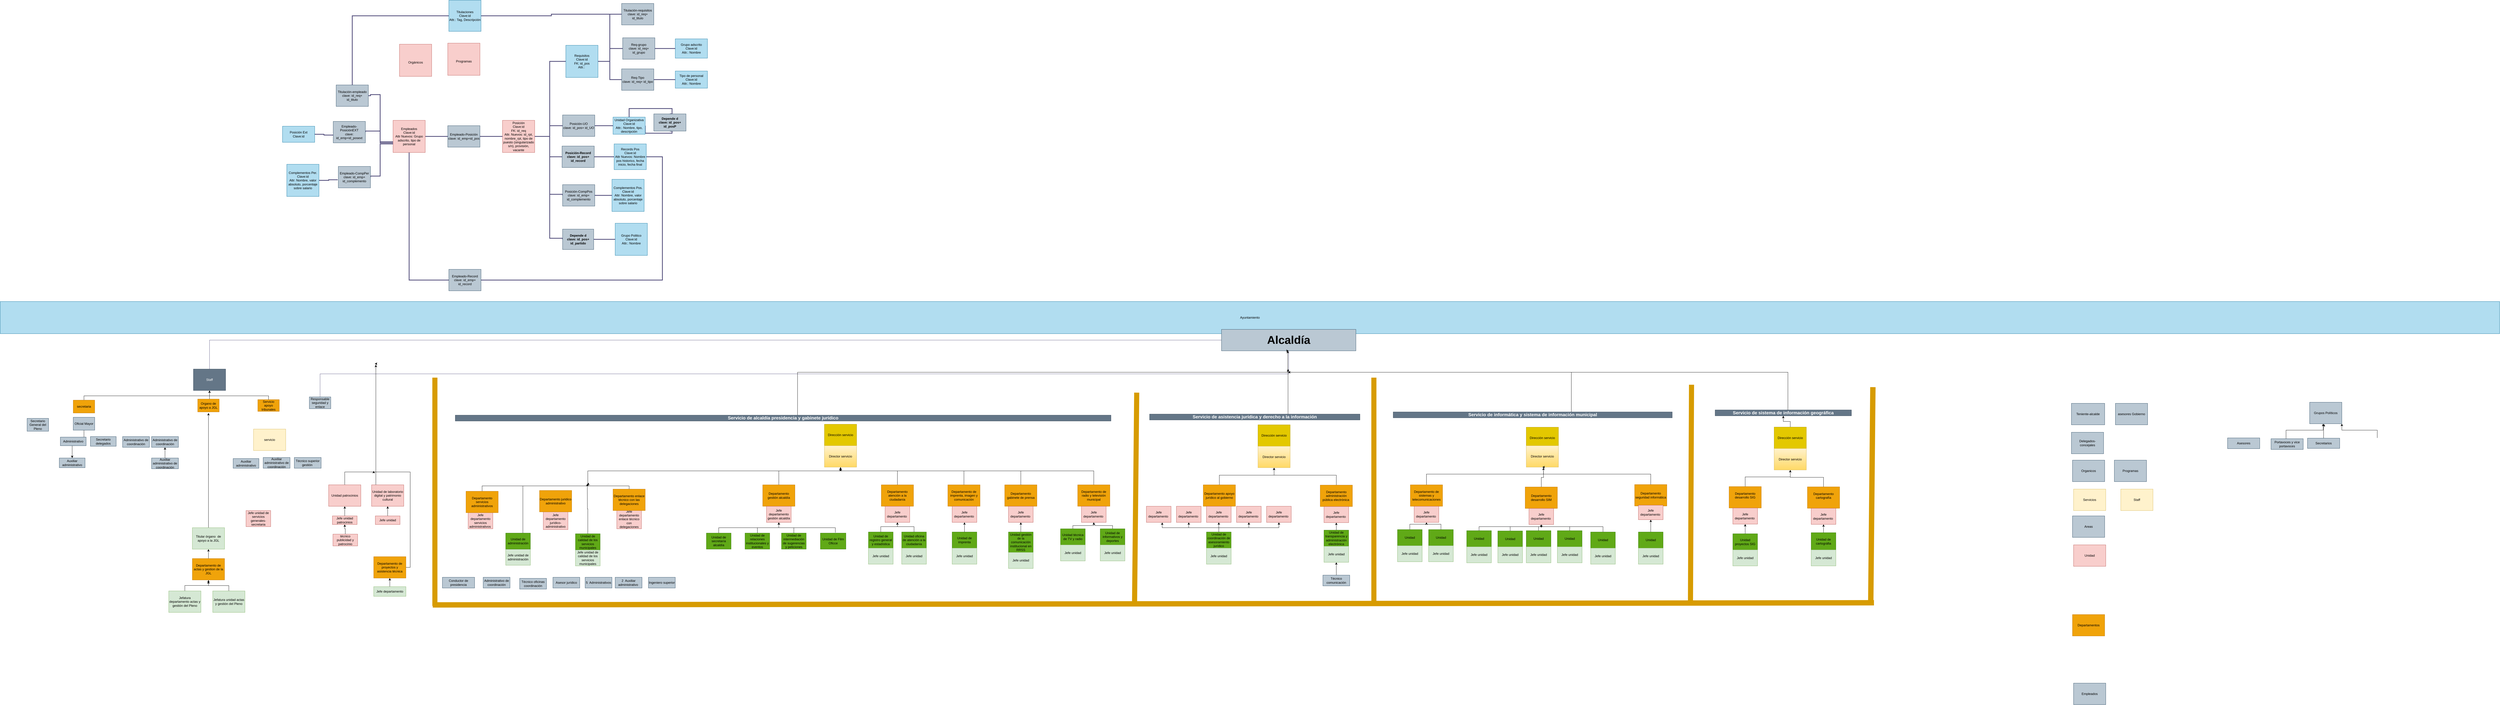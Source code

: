 <mxfile version="22.1.16" type="device">
  <diagram name="Página-1" id="uc8BbmXpZoxr5c7LVueS">
    <mxGraphModel dx="6531" dy="3200" grid="1" gridSize="4" guides="1" tooltips="1" connect="1" arrows="1" fold="1" page="1" pageScale="1" pageWidth="1169" pageHeight="827" background="#ffffff" math="0" shadow="0">
      <root>
        <mxCell id="0" />
        <mxCell id="1" parent="0" />
        <mxCell id="zGn1lo1Vw22Lt8Va7wTv-13" style="edgeStyle=orthogonalEdgeStyle;rounded=0;orthogonalLoop=1;jettySize=auto;html=1;exitX=1;exitY=0.5;exitDx=0;exitDy=0;entryX=0;entryY=0.5;entryDx=0;entryDy=0;fillColor=#d0cee2;strokeColor=#56517e;strokeWidth=3;endArrow=none;endFill=0;" parent="1" source="zGn1lo1Vw22Lt8Va7wTv-1" target="zGn1lo1Vw22Lt8Va7wTv-4" edge="1">
          <mxGeometry relative="1" as="geometry" />
        </mxCell>
        <mxCell id="zGn1lo1Vw22Lt8Va7wTv-14" style="edgeStyle=orthogonalEdgeStyle;rounded=0;orthogonalLoop=1;jettySize=auto;html=1;entryX=1;entryY=0.5;entryDx=0;entryDy=0;fillColor=#d0cee2;strokeColor=#56517e;strokeWidth=3;endArrow=none;endFill=0;" parent="1" target="zGn1lo1Vw22Lt8Va7wTv-5" edge="1">
          <mxGeometry relative="1" as="geometry">
            <mxPoint x="112" y="436" as="sourcePoint" />
            <Array as="points">
              <mxPoint x="64" y="436" />
              <mxPoint x="64" y="392" />
              <mxPoint x="9" y="392" />
            </Array>
          </mxGeometry>
        </mxCell>
        <mxCell id="zGn1lo1Vw22Lt8Va7wTv-1" value="Empleados&lt;br&gt;Clave:id&lt;br&gt;Attr Nuevos: Grupo adscrito, tipo de personal" style="rounded=0;whiteSpace=wrap;html=1;fillColor=#f8cecc;strokeColor=#b85450;" parent="1" vertex="1">
          <mxGeometry x="112" y="352" width="120" height="120" as="geometry" />
        </mxCell>
        <mxCell id="zGn1lo1Vw22Lt8Va7wTv-25" style="edgeStyle=orthogonalEdgeStyle;shape=connector;rounded=0;orthogonalLoop=1;jettySize=auto;html=1;exitX=1;exitY=0.5;exitDx=0;exitDy=0;entryX=0;entryY=0.5;entryDx=0;entryDy=0;labelBackgroundColor=default;strokeColor=#56517e;strokeWidth=3;align=center;verticalAlign=middle;fontFamily=Helvetica;fontSize=11;fontColor=default;endArrow=none;endFill=0;startSize=10;endSize=10;fillColor=#d0cee2;" parent="1" source="zGn1lo1Vw22Lt8Va7wTv-2" target="zGn1lo1Vw22Lt8Va7wTv-24" edge="1">
          <mxGeometry relative="1" as="geometry">
            <Array as="points">
              <mxPoint x="696" y="412" />
              <mxPoint x="696" y="488" />
            </Array>
          </mxGeometry>
        </mxCell>
        <mxCell id="zGn1lo1Vw22Lt8Va7wTv-40" style="edgeStyle=orthogonalEdgeStyle;shape=connector;rounded=0;orthogonalLoop=1;jettySize=auto;html=1;exitX=1;exitY=0.5;exitDx=0;exitDy=0;entryX=0;entryY=0.5;entryDx=0;entryDy=0;labelBackgroundColor=default;strokeColor=#56517e;strokeWidth=3;align=center;verticalAlign=middle;fontFamily=Helvetica;fontSize=11;fontColor=default;endArrow=none;endFill=0;startSize=10;endSize=10;fillColor=#d0cee2;" parent="1" source="zGn1lo1Vw22Lt8Va7wTv-2" target="zGn1lo1Vw22Lt8Va7wTv-38" edge="1">
          <mxGeometry relative="1" as="geometry">
            <Array as="points">
              <mxPoint x="696" y="412" />
              <mxPoint x="696" y="628" />
              <mxPoint x="744" y="628" />
            </Array>
          </mxGeometry>
        </mxCell>
        <mxCell id="zGn1lo1Vw22Lt8Va7wTv-58" style="edgeStyle=orthogonalEdgeStyle;shape=connector;rounded=0;orthogonalLoop=1;jettySize=auto;html=1;labelBackgroundColor=default;strokeColor=#56517e;strokeWidth=3;align=center;verticalAlign=middle;fontFamily=Helvetica;fontSize=11;fontColor=default;endArrow=none;endFill=0;startSize=10;endSize=10;fillColor=#d0cee2;exitX=1;exitY=0.5;exitDx=0;exitDy=0;entryX=0.5;entryY=1;entryDx=0;entryDy=0;" parent="1" source="KVI1gY8sbdcI6AzLsvDt-9" target="zGn1lo1Vw22Lt8Va7wTv-57" edge="1">
          <mxGeometry relative="1" as="geometry">
            <mxPoint x="1188" y="384" as="sourcePoint" />
            <mxPoint x="1396" y="344" as="targetPoint" />
            <Array as="points">
              <mxPoint x="1052" y="400" />
              <mxPoint x="1152" y="400" />
            </Array>
          </mxGeometry>
        </mxCell>
        <mxCell id="zGn1lo1Vw22Lt8Va7wTv-2" value="Posición&lt;br&gt;Clave:id&lt;br&gt;FK: id_req&lt;br&gt;Attr. Nuevos: id_rpt, nombre_rpt, tipo de puesto (singularizado s/n), provisión, vacante" style="rounded=0;whiteSpace=wrap;html=1;fillColor=#f8cecc;strokeColor=#b85450;" parent="1" vertex="1">
          <mxGeometry x="520" y="352" width="120" height="120" as="geometry" />
        </mxCell>
        <mxCell id="zGn1lo1Vw22Lt8Va7wTv-3" value="Posición Ext&lt;br&gt;Clave:id" style="rounded=0;whiteSpace=wrap;html=1;fillColor=#b1ddf0;strokeColor=#10739e;" parent="1" vertex="1">
          <mxGeometry x="-300" y="374" width="120" height="60" as="geometry" />
        </mxCell>
        <mxCell id="zGn1lo1Vw22Lt8Va7wTv-15" style="edgeStyle=orthogonalEdgeStyle;rounded=0;orthogonalLoop=1;jettySize=auto;html=1;exitX=1;exitY=0.5;exitDx=0;exitDy=0;entryX=0;entryY=0.5;entryDx=0;entryDy=0;fillColor=#d0cee2;strokeColor=#56517e;strokeWidth=3;endArrow=none;endFill=0;endSize=10;startSize=10;" parent="1" source="zGn1lo1Vw22Lt8Va7wTv-4" target="zGn1lo1Vw22Lt8Va7wTv-2" edge="1">
          <mxGeometry relative="1" as="geometry" />
        </mxCell>
        <mxCell id="zGn1lo1Vw22Lt8Va7wTv-4" value="Empleado-Posición&lt;br&gt;clave: id_emp+id_pos" style="rounded=0;whiteSpace=wrap;html=1;fillColor=#bac8d3;strokeColor=#23445d;" parent="1" vertex="1">
          <mxGeometry x="316" y="372" width="120" height="80" as="geometry" />
        </mxCell>
        <mxCell id="zGn1lo1Vw22Lt8Va7wTv-39" style="edgeStyle=orthogonalEdgeStyle;shape=connector;rounded=0;orthogonalLoop=1;jettySize=auto;html=1;exitX=0.006;exitY=0.637;exitDx=0;exitDy=0;entryX=1;entryY=0.5;entryDx=0;entryDy=0;labelBackgroundColor=default;strokeColor=#56517e;strokeWidth=3;align=center;verticalAlign=middle;fontFamily=Helvetica;fontSize=11;fontColor=default;endArrow=none;endFill=0;startSize=10;endSize=10;fillColor=#d0cee2;exitPerimeter=0;" parent="1" source="zGn1lo1Vw22Lt8Va7wTv-5" target="zGn1lo1Vw22Lt8Va7wTv-3" edge="1">
          <mxGeometry relative="1" as="geometry" />
        </mxCell>
        <mxCell id="zGn1lo1Vw22Lt8Va7wTv-5" value="Empleado-PosiciónEXT&lt;br&gt;clave: id_emp+id_posext" style="rounded=0;whiteSpace=wrap;html=1;fillColor=#bac8d3;strokeColor=#23445d;" parent="1" vertex="1">
          <mxGeometry x="-111" y="356" width="120" height="80" as="geometry" />
        </mxCell>
        <mxCell id="zGn1lo1Vw22Lt8Va7wTv-30" style="edgeStyle=orthogonalEdgeStyle;shape=connector;rounded=0;orthogonalLoop=1;jettySize=auto;html=1;exitX=1;exitY=0.5;exitDx=0;exitDy=0;entryX=1;entryY=0.5;entryDx=0;entryDy=0;labelBackgroundColor=default;strokeColor=#56517e;strokeWidth=3;align=center;verticalAlign=middle;fontFamily=Helvetica;fontSize=11;fontColor=default;endArrow=none;endFill=0;startSize=10;endSize=10;fillColor=#d0cee2;" parent="1" source="zGn1lo1Vw22Lt8Va7wTv-23" target="zGn1lo1Vw22Lt8Va7wTv-29" edge="1">
          <mxGeometry relative="1" as="geometry">
            <Array as="points">
              <mxPoint x="1116" y="488" />
              <mxPoint x="1116" y="948" />
            </Array>
          </mxGeometry>
        </mxCell>
        <mxCell id="zGn1lo1Vw22Lt8Va7wTv-23" value="Records Pos&lt;br&gt;Clave:id&lt;br&gt;Attr Nuevos: Nombre pos historico, fecha inicio, fecha final" style="rounded=0;whiteSpace=wrap;html=1;fillColor=#b1ddf0;strokeColor=#10739e;" parent="1" vertex="1">
          <mxGeometry x="936" y="440" width="120" height="96" as="geometry" />
        </mxCell>
        <mxCell id="zGn1lo1Vw22Lt8Va7wTv-26" style="edgeStyle=orthogonalEdgeStyle;shape=connector;rounded=0;orthogonalLoop=1;jettySize=auto;html=1;exitX=1;exitY=0.5;exitDx=0;exitDy=0;entryX=0;entryY=0.5;entryDx=0;entryDy=0;labelBackgroundColor=default;strokeColor=#56517e;strokeWidth=3;align=center;verticalAlign=middle;fontFamily=Helvetica;fontSize=11;fontColor=default;endArrow=none;endFill=0;startSize=10;endSize=10;fillColor=#d0cee2;" parent="1" source="zGn1lo1Vw22Lt8Va7wTv-24" target="zGn1lo1Vw22Lt8Va7wTv-23" edge="1">
          <mxGeometry relative="1" as="geometry" />
        </mxCell>
        <mxCell id="zGn1lo1Vw22Lt8Va7wTv-24" value="Posición-Record&lt;br&gt;clave: id_pos+ id_record" style="rounded=0;whiteSpace=wrap;html=1;fillColor=#bac8d3;strokeColor=#23445d;fontStyle=1" parent="1" vertex="1">
          <mxGeometry x="742" y="448" width="120" height="80" as="geometry" />
        </mxCell>
        <mxCell id="zGn1lo1Vw22Lt8Va7wTv-31" style="edgeStyle=orthogonalEdgeStyle;shape=connector;rounded=0;orthogonalLoop=1;jettySize=auto;html=1;exitX=0;exitY=0.5;exitDx=0;exitDy=0;entryX=0.5;entryY=1;entryDx=0;entryDy=0;labelBackgroundColor=default;strokeColor=#56517e;strokeWidth=3;align=center;verticalAlign=middle;fontFamily=Helvetica;fontSize=11;fontColor=default;endArrow=none;endFill=0;startSize=10;endSize=10;fillColor=#d0cee2;" parent="1" source="zGn1lo1Vw22Lt8Va7wTv-29" target="zGn1lo1Vw22Lt8Va7wTv-1" edge="1">
          <mxGeometry relative="1" as="geometry" />
        </mxCell>
        <mxCell id="zGn1lo1Vw22Lt8Va7wTv-29" value="Empleado-Record&lt;br&gt;clave: id_emp+ id_record" style="rounded=0;whiteSpace=wrap;html=1;fillColor=#bac8d3;strokeColor=#23445d;" parent="1" vertex="1">
          <mxGeometry x="320" y="908" width="120" height="80" as="geometry" />
        </mxCell>
        <mxCell id="zGn1lo1Vw22Lt8Va7wTv-33" value="Complementos Per.&lt;br&gt;Clave:id&lt;br&gt;Attr: Nombre, valor absoluto, porcentaje sobre salario" style="rounded=0;whiteSpace=wrap;html=1;fillColor=#b1ddf0;strokeColor=#10739e;" parent="1" vertex="1">
          <mxGeometry x="-284" y="516" width="120" height="120" as="geometry" />
        </mxCell>
        <mxCell id="zGn1lo1Vw22Lt8Va7wTv-35" style="edgeStyle=orthogonalEdgeStyle;shape=connector;rounded=0;orthogonalLoop=1;jettySize=auto;html=1;exitX=1;exitY=0.5;exitDx=0;exitDy=0;labelBackgroundColor=default;strokeColor=#56517e;strokeWidth=3;align=center;verticalAlign=middle;fontFamily=Helvetica;fontSize=11;fontColor=default;endArrow=none;endFill=0;startSize=10;endSize=10;fillColor=#d0cee2;" parent="1" source="zGn1lo1Vw22Lt8Va7wTv-34" edge="1">
          <mxGeometry relative="1" as="geometry">
            <mxPoint x="112" y="440" as="targetPoint" />
            <Array as="points">
              <mxPoint x="28" y="560" />
              <mxPoint x="64" y="560" />
              <mxPoint x="64" y="440" />
            </Array>
          </mxGeometry>
        </mxCell>
        <mxCell id="zGn1lo1Vw22Lt8Va7wTv-36" style="edgeStyle=orthogonalEdgeStyle;shape=connector;rounded=0;orthogonalLoop=1;jettySize=auto;html=1;exitX=-0.019;exitY=0.622;exitDx=0;exitDy=0;entryX=1;entryY=0.5;entryDx=0;entryDy=0;labelBackgroundColor=default;strokeColor=#56517e;strokeWidth=3;align=center;verticalAlign=middle;fontFamily=Helvetica;fontSize=11;fontColor=default;endArrow=none;endFill=0;startSize=10;endSize=10;fillColor=#d0cee2;exitPerimeter=0;" parent="1" source="zGn1lo1Vw22Lt8Va7wTv-34" target="zGn1lo1Vw22Lt8Va7wTv-33" edge="1">
          <mxGeometry relative="1" as="geometry" />
        </mxCell>
        <mxCell id="zGn1lo1Vw22Lt8Va7wTv-34" value="Empleado-CompPer&lt;br&gt;clave: id_emp+ id_complemento" style="rounded=0;whiteSpace=wrap;html=1;fillColor=#bac8d3;strokeColor=#23445d;" parent="1" vertex="1">
          <mxGeometry x="-92" y="524" width="120" height="80" as="geometry" />
        </mxCell>
        <mxCell id="zGn1lo1Vw22Lt8Va7wTv-37" value="Complementos Pos.&lt;br&gt;Clave:id&lt;br&gt;Attr: Nombre, valor absoluto, porcentaje sobre salario" style="rounded=0;whiteSpace=wrap;html=1;fillColor=#b1ddf0;strokeColor=#10739e;" parent="1" vertex="1">
          <mxGeometry x="928" y="572" width="120" height="120" as="geometry" />
        </mxCell>
        <mxCell id="zGn1lo1Vw22Lt8Va7wTv-41" style="edgeStyle=orthogonalEdgeStyle;shape=connector;rounded=0;orthogonalLoop=1;jettySize=auto;html=1;exitX=1;exitY=0.5;exitDx=0;exitDy=0;labelBackgroundColor=default;strokeColor=#56517e;strokeWidth=3;align=center;verticalAlign=middle;fontFamily=Helvetica;fontSize=11;fontColor=default;endArrow=none;endFill=0;startSize=10;endSize=10;fillColor=#d0cee2;" parent="1" source="zGn1lo1Vw22Lt8Va7wTv-38" target="zGn1lo1Vw22Lt8Va7wTv-37" edge="1">
          <mxGeometry relative="1" as="geometry" />
        </mxCell>
        <mxCell id="zGn1lo1Vw22Lt8Va7wTv-38" value="Posición-CompPos&lt;br&gt;clave: id_emp+ id_complemento" style="rounded=0;whiteSpace=wrap;html=1;fillColor=#bac8d3;strokeColor=#23445d;" parent="1" vertex="1">
          <mxGeometry x="744" y="592" width="120" height="80" as="geometry" />
        </mxCell>
        <mxCell id="zGn1lo1Vw22Lt8Va7wTv-48" style="edgeStyle=orthogonalEdgeStyle;shape=connector;rounded=0;orthogonalLoop=1;jettySize=auto;html=1;exitX=0;exitY=0.5;exitDx=0;exitDy=0;entryX=1;entryY=0.5;entryDx=0;entryDy=0;labelBackgroundColor=default;strokeColor=#56517e;strokeWidth=3;align=center;verticalAlign=middle;fontFamily=Helvetica;fontSize=11;fontColor=default;endArrow=none;endFill=0;startSize=10;endSize=10;fillColor=#d0cee2;" parent="1" source="zGn1lo1Vw22Lt8Va7wTv-42" target="zGn1lo1Vw22Lt8Va7wTv-2" edge="1">
          <mxGeometry relative="1" as="geometry">
            <Array as="points">
              <mxPoint x="696" y="132" />
              <mxPoint x="696" y="412" />
            </Array>
          </mxGeometry>
        </mxCell>
        <mxCell id="zGn1lo1Vw22Lt8Va7wTv-42" value="Requisitos&lt;br&gt;Clave:id&lt;br&gt;FK: id_pos&lt;br&gt;Attr.:&amp;nbsp;" style="rounded=0;whiteSpace=wrap;html=1;fillColor=#b1ddf0;strokeColor=#10739e;" parent="1" vertex="1">
          <mxGeometry x="756" y="72" width="120" height="120" as="geometry" />
        </mxCell>
        <mxCell id="zGn1lo1Vw22Lt8Va7wTv-43" value="Tipo de personal&lt;br&gt;Clave:id&lt;br&gt;Attr.: Nombre" style="rounded=0;whiteSpace=wrap;html=1;fillColor=#b1ddf0;strokeColor=#10739e;" parent="1" vertex="1">
          <mxGeometry x="1164" y="168" width="120" height="64" as="geometry" />
        </mxCell>
        <mxCell id="zGn1lo1Vw22Lt8Va7wTv-45" style="edgeStyle=orthogonalEdgeStyle;shape=connector;rounded=0;orthogonalLoop=1;jettySize=auto;html=1;exitX=0;exitY=0.5;exitDx=0;exitDy=0;entryX=1;entryY=0.5;entryDx=0;entryDy=0;labelBackgroundColor=default;strokeColor=#56517e;strokeWidth=3;align=center;verticalAlign=middle;fontFamily=Helvetica;fontSize=11;fontColor=default;endArrow=none;endFill=0;startSize=10;endSize=10;fillColor=#d0cee2;" parent="1" source="zGn1lo1Vw22Lt8Va7wTv-44" target="zGn1lo1Vw22Lt8Va7wTv-42" edge="1">
          <mxGeometry relative="1" as="geometry" />
        </mxCell>
        <mxCell id="zGn1lo1Vw22Lt8Va7wTv-46" style="edgeStyle=orthogonalEdgeStyle;shape=connector;rounded=0;orthogonalLoop=1;jettySize=auto;html=1;exitX=1;exitY=0.5;exitDx=0;exitDy=0;entryX=0;entryY=0.5;entryDx=0;entryDy=0;labelBackgroundColor=default;strokeColor=#56517e;strokeWidth=3;align=center;verticalAlign=middle;fontFamily=Helvetica;fontSize=11;fontColor=default;endArrow=none;endFill=0;startSize=10;endSize=10;fillColor=#d0cee2;" parent="1" source="zGn1lo1Vw22Lt8Va7wTv-44" target="zGn1lo1Vw22Lt8Va7wTv-43" edge="1">
          <mxGeometry relative="1" as="geometry" />
        </mxCell>
        <mxCell id="zGn1lo1Vw22Lt8Va7wTv-44" value="Req-Tipo&lt;br&gt;clave: id_req+ id_tipo" style="rounded=0;whiteSpace=wrap;html=1;fillColor=#bac8d3;strokeColor=#23445d;" parent="1" vertex="1">
          <mxGeometry x="964" y="160" width="120" height="80" as="geometry" />
        </mxCell>
        <mxCell id="zGn1lo1Vw22Lt8Va7wTv-49" value="Grupo adscrito&lt;br&gt;Clave:id&lt;br&gt;Attr.: Nombre" style="rounded=0;whiteSpace=wrap;html=1;fillColor=#b1ddf0;strokeColor=#10739e;" parent="1" vertex="1">
          <mxGeometry x="1164" y="48" width="120" height="72" as="geometry" />
        </mxCell>
        <mxCell id="zGn1lo1Vw22Lt8Va7wTv-51" style="edgeStyle=orthogonalEdgeStyle;shape=connector;rounded=0;orthogonalLoop=1;jettySize=auto;html=1;entryX=1;entryY=0.5;entryDx=0;entryDy=0;labelBackgroundColor=default;strokeColor=#56517e;strokeWidth=3;align=center;verticalAlign=middle;fontFamily=Helvetica;fontSize=11;fontColor=default;endArrow=none;endFill=0;startSize=10;endSize=10;fillColor=#d0cee2;exitX=0;exitY=0.5;exitDx=0;exitDy=0;" parent="1" source="zGn1lo1Vw22Lt8Va7wTv-50" target="zGn1lo1Vw22Lt8Va7wTv-42" edge="1">
          <mxGeometry relative="1" as="geometry">
            <mxPoint x="1056" y="4" as="sourcePoint" />
            <Array as="points">
              <mxPoint x="920" y="84" />
              <mxPoint x="920" y="132" />
            </Array>
          </mxGeometry>
        </mxCell>
        <mxCell id="zGn1lo1Vw22Lt8Va7wTv-52" style="edgeStyle=orthogonalEdgeStyle;shape=connector;rounded=0;orthogonalLoop=1;jettySize=auto;html=1;exitX=1;exitY=0.5;exitDx=0;exitDy=0;entryX=0;entryY=0.5;entryDx=0;entryDy=0;labelBackgroundColor=default;strokeColor=#56517e;strokeWidth=3;align=center;verticalAlign=middle;fontFamily=Helvetica;fontSize=11;fontColor=default;endArrow=none;endFill=0;startSize=10;endSize=10;fillColor=#d0cee2;" parent="1" source="zGn1lo1Vw22Lt8Va7wTv-50" target="zGn1lo1Vw22Lt8Va7wTv-49" edge="1">
          <mxGeometry relative="1" as="geometry" />
        </mxCell>
        <mxCell id="zGn1lo1Vw22Lt8Va7wTv-50" value="Req-grupo&lt;br&gt;clave: id_req+ id_grupo" style="rounded=0;whiteSpace=wrap;html=1;fillColor=#bac8d3;strokeColor=#23445d;" parent="1" vertex="1">
          <mxGeometry x="968" y="44" width="120" height="80" as="geometry" />
        </mxCell>
        <mxCell id="zGn1lo1Vw22Lt8Va7wTv-55" style="edgeStyle=orthogonalEdgeStyle;shape=connector;rounded=0;orthogonalLoop=1;jettySize=auto;html=1;exitX=1;exitY=0.5;exitDx=0;exitDy=0;entryX=0;entryY=0.5;entryDx=0;entryDy=0;labelBackgroundColor=default;strokeColor=#56517e;strokeWidth=3;align=center;verticalAlign=middle;fontFamily=Helvetica;fontSize=11;fontColor=default;endArrow=none;endFill=0;startSize=10;endSize=10;fillColor=#d0cee2;" parent="1" source="zGn1lo1Vw22Lt8Va7wTv-53" target="zGn1lo1Vw22Lt8Va7wTv-54" edge="1">
          <mxGeometry relative="1" as="geometry" />
        </mxCell>
        <mxCell id="KVI1gY8sbdcI6AzLsvDt-3" style="edgeStyle=orthogonalEdgeStyle;shape=connector;rounded=0;orthogonalLoop=1;jettySize=auto;html=1;exitX=0;exitY=0.5;exitDx=0;exitDy=0;entryX=0.5;entryY=0;entryDx=0;entryDy=0;labelBackgroundColor=default;strokeColor=#56517e;strokeWidth=3;align=center;verticalAlign=middle;fontFamily=Helvetica;fontSize=11;fontColor=default;endArrow=none;endFill=0;fillColor=#d0cee2;" parent="1" source="zGn1lo1Vw22Lt8Va7wTv-53" target="KVI1gY8sbdcI6AzLsvDt-1" edge="1">
          <mxGeometry relative="1" as="geometry" />
        </mxCell>
        <mxCell id="zGn1lo1Vw22Lt8Va7wTv-53" value="Titulaciones&lt;br&gt;Clave:id&lt;br&gt;Attr.: Tag, Descripción" style="rounded=0;whiteSpace=wrap;html=1;fillColor=#b1ddf0;strokeColor=#10739e;" parent="1" vertex="1">
          <mxGeometry x="320" y="-96" width="120" height="116" as="geometry" />
        </mxCell>
        <mxCell id="zGn1lo1Vw22Lt8Va7wTv-56" style="edgeStyle=orthogonalEdgeStyle;shape=connector;rounded=0;orthogonalLoop=1;jettySize=auto;html=1;labelBackgroundColor=default;strokeColor=#56517e;strokeWidth=3;align=center;verticalAlign=middle;fontFamily=Helvetica;fontSize=11;fontColor=default;endArrow=none;endFill=0;startSize=10;endSize=10;fillColor=#d0cee2;entryX=1;entryY=0.5;entryDx=0;entryDy=0;exitX=0;exitY=0.5;exitDx=0;exitDy=0;" parent="1" source="zGn1lo1Vw22Lt8Va7wTv-54" target="zGn1lo1Vw22Lt8Va7wTv-42" edge="1">
          <mxGeometry relative="1" as="geometry">
            <mxPoint x="716" y="164" as="targetPoint" />
            <mxPoint x="956" y="-88" as="sourcePoint" />
            <Array as="points">
              <mxPoint x="920" y="-44" />
              <mxPoint x="920" y="132" />
            </Array>
          </mxGeometry>
        </mxCell>
        <mxCell id="zGn1lo1Vw22Lt8Va7wTv-54" value="Titulación-requisitos&lt;br&gt;clave: id_req+ id_titulo" style="rounded=0;whiteSpace=wrap;html=1;fillColor=#bac8d3;strokeColor=#23445d;" parent="1" vertex="1">
          <mxGeometry x="964" y="-84" width="120" height="80" as="geometry" />
        </mxCell>
        <mxCell id="zGn1lo1Vw22Lt8Va7wTv-59" style="edgeStyle=orthogonalEdgeStyle;shape=connector;rounded=0;orthogonalLoop=1;jettySize=auto;html=1;exitX=0.5;exitY=0;exitDx=0;exitDy=0;labelBackgroundColor=default;strokeColor=#56517e;strokeWidth=3;align=center;verticalAlign=middle;fontFamily=Helvetica;fontSize=11;fontColor=default;endArrow=none;endFill=0;startSize=10;endSize=10;fillColor=#d0cee2;entryX=0.5;entryY=0;entryDx=0;entryDy=0;" parent="1" source="zGn1lo1Vw22Lt8Va7wTv-57" target="KVI1gY8sbdcI6AzLsvDt-9" edge="1">
          <mxGeometry relative="1" as="geometry">
            <mxPoint x="1228" y="272" as="targetPoint" />
            <Array as="points">
              <mxPoint x="1152" y="328" />
              <mxPoint x="1152" y="308" />
              <mxPoint x="992" y="308" />
            </Array>
          </mxGeometry>
        </mxCell>
        <mxCell id="zGn1lo1Vw22Lt8Va7wTv-57" value="Depende d&lt;br&gt;clave: id_pos+ id_posP" style="rounded=0;whiteSpace=wrap;html=1;fillColor=#bac8d3;strokeColor=#23445d;fontStyle=1" parent="1" vertex="1">
          <mxGeometry x="1084" y="328" width="120" height="64" as="geometry" />
        </mxCell>
        <mxCell id="TwxXVnbzhG5g05Hw5wYQ-1" value="Ayuntamiento" style="rounded=0;whiteSpace=wrap;html=1;fillColor=#b1ddf0;strokeColor=#10739e;" parent="1" vertex="1">
          <mxGeometry x="-1352" y="1028" width="9316" height="120" as="geometry" />
        </mxCell>
        <mxCell id="KVI1gY8sbdcI6AzLsvDt-5" style="edgeStyle=orthogonalEdgeStyle;shape=connector;rounded=0;orthogonalLoop=1;jettySize=auto;html=1;exitX=0;exitY=0.5;exitDx=0;exitDy=0;entryX=0.5;entryY=0;entryDx=0;entryDy=0;labelBackgroundColor=default;strokeColor=#56517e;strokeWidth=1;align=center;verticalAlign=middle;fontFamily=Helvetica;fontSize=11;fontColor=default;endArrow=none;endFill=0;fillColor=#d0cee2;" parent="1" source="TwxXVnbzhG5g05Hw5wYQ-2" target="TwxXVnbzhG5g05Hw5wYQ-24" edge="1">
          <mxGeometry relative="1" as="geometry" />
        </mxCell>
        <mxCell id="KVI1gY8sbdcI6AzLsvDt-8" style="edgeStyle=orthogonalEdgeStyle;rounded=0;orthogonalLoop=1;jettySize=auto;html=1;exitX=0.5;exitY=1;exitDx=0;exitDy=0;entryX=0.5;entryY=0;entryDx=0;entryDy=0;labelBackgroundColor=default;strokeColor=#56517e;strokeWidth=1;align=center;verticalAlign=middle;fontFamily=Helvetica;fontSize=11;fontColor=default;endArrow=none;endFill=0;fillColor=#d0cee2;targetPerimeterSpacing=7;shadow=0;" parent="1" source="TwxXVnbzhG5g05Hw5wYQ-2" target="TwxXVnbzhG5g05Hw5wYQ-33" edge="1">
          <mxGeometry relative="1" as="geometry" />
        </mxCell>
        <mxCell id="TwxXVnbzhG5g05Hw5wYQ-2" value="&lt;span style=&quot;font-size: 42px;&quot;&gt;&lt;b&gt;Alcaldía&lt;/b&gt;&lt;/span&gt;" style="rounded=0;whiteSpace=wrap;html=1;fillColor=#bac8d3;strokeColor=#23445d;" parent="1" vertex="1">
          <mxGeometry x="3200" y="1132" width="501" height="80" as="geometry" />
        </mxCell>
        <mxCell id="TwxXVnbzhG5g05Hw5wYQ-3" value="Teniente-alcalde" style="rounded=0;whiteSpace=wrap;html=1;fillColor=#bac8d3;strokeColor=#23445d;" parent="1" vertex="1">
          <mxGeometry x="6368" y="1408" width="124" height="80" as="geometry" />
        </mxCell>
        <mxCell id="TwxXVnbzhG5g05Hw5wYQ-4" value="Delegados-concejales&lt;br&gt;" style="rounded=0;whiteSpace=wrap;html=1;fillColor=#bac8d3;strokeColor=#23445d;" parent="1" vertex="1">
          <mxGeometry x="6368" y="1516" width="120" height="80" as="geometry" />
        </mxCell>
        <mxCell id="TwxXVnbzhG5g05Hw5wYQ-5" value="Organicos&lt;br&gt;" style="rounded=0;whiteSpace=wrap;html=1;fillColor=#bac8d3;strokeColor=#23445d;" parent="1" vertex="1">
          <mxGeometry x="6372" y="1620" width="120" height="80" as="geometry" />
        </mxCell>
        <mxCell id="TwxXVnbzhG5g05Hw5wYQ-6" value="Programas&lt;br&gt;" style="rounded=0;whiteSpace=wrap;html=1;fillColor=#bac8d3;strokeColor=#23445d;" parent="1" vertex="1">
          <mxGeometry x="6528" y="1620" width="120" height="80" as="geometry" />
        </mxCell>
        <mxCell id="TwxXVnbzhG5g05Hw5wYQ-7" value="Servicios&lt;br&gt;" style="rounded=0;whiteSpace=wrap;html=1;fillColor=#fff2cc;strokeColor=#d6b656;" parent="1" vertex="1">
          <mxGeometry x="6376" y="1728" width="120" height="80" as="geometry" />
        </mxCell>
        <mxCell id="TwxXVnbzhG5g05Hw5wYQ-8" value="Areas" style="rounded=0;whiteSpace=wrap;html=1;fillColor=#bac8d3;strokeColor=#23445d;" parent="1" vertex="1">
          <mxGeometry x="6372" y="1828" width="120" height="80" as="geometry" />
        </mxCell>
        <mxCell id="TwxXVnbzhG5g05Hw5wYQ-9" value="Unidad&lt;br&gt;" style="rounded=0;whiteSpace=wrap;html=1;fillColor=#f8cecc;strokeColor=#b85450;" parent="1" vertex="1">
          <mxGeometry x="6376" y="1936" width="120" height="80" as="geometry" />
        </mxCell>
        <mxCell id="TwxXVnbzhG5g05Hw5wYQ-10" value="Departamentos&lt;br&gt;" style="rounded=0;whiteSpace=wrap;html=1;fillColor=#f0a30a;strokeColor=#BD7000;fontColor=#000000;" parent="1" vertex="1">
          <mxGeometry x="6372" y="2196" width="120" height="80" as="geometry" />
        </mxCell>
        <mxCell id="TwxXVnbzhG5g05Hw5wYQ-11" value="Empleados&lt;br&gt;" style="rounded=0;whiteSpace=wrap;html=1;fillColor=#bac8d3;strokeColor=#23445d;" parent="1" vertex="1">
          <mxGeometry x="6376" y="2452" width="120" height="80" as="geometry" />
        </mxCell>
        <mxCell id="TwxXVnbzhG5g05Hw5wYQ-12" value="asesores Gobierno" style="rounded=0;whiteSpace=wrap;html=1;fillColor=#bac8d3;strokeColor=#23445d;" parent="1" vertex="1">
          <mxGeometry x="6532" y="1408" width="120" height="80" as="geometry" />
        </mxCell>
        <mxCell id="TwxXVnbzhG5g05Hw5wYQ-13" value="Grupos Políticos&lt;br&gt;" style="rounded=0;whiteSpace=wrap;html=1;fillColor=#bac8d3;strokeColor=#23445d;" parent="1" vertex="1">
          <mxGeometry x="7256" y="1404" width="120" height="80" as="geometry" />
        </mxCell>
        <mxCell id="TwxXVnbzhG5g05Hw5wYQ-21" style="edgeStyle=orthogonalEdgeStyle;rounded=0;orthogonalLoop=1;jettySize=auto;html=1;entryX=0.418;entryY=1.003;entryDx=0;entryDy=0;entryPerimeter=0;" parent="1" source="TwxXVnbzhG5g05Hw5wYQ-14" target="TwxXVnbzhG5g05Hw5wYQ-13" edge="1">
          <mxGeometry relative="1" as="geometry">
            <mxPoint x="7204" y="1488" as="targetPoint" />
            <Array as="points">
              <mxPoint x="7168" y="1508" />
              <mxPoint x="7306" y="1508" />
            </Array>
          </mxGeometry>
        </mxCell>
        <mxCell id="TwxXVnbzhG5g05Hw5wYQ-14" value="Portavoces y vice portavoces&lt;br&gt;" style="rounded=0;whiteSpace=wrap;html=1;fillColor=#bac8d3;strokeColor=#23445d;" parent="1" vertex="1">
          <mxGeometry x="7112" y="1540" width="120" height="40" as="geometry" />
        </mxCell>
        <mxCell id="TwxXVnbzhG5g05Hw5wYQ-20" style="edgeStyle=orthogonalEdgeStyle;rounded=0;orthogonalLoop=1;jettySize=auto;html=1;entryX=0.445;entryY=1.013;entryDx=0;entryDy=0;entryPerimeter=0;" parent="1" source="TwxXVnbzhG5g05Hw5wYQ-16" target="TwxXVnbzhG5g05Hw5wYQ-13" edge="1">
          <mxGeometry relative="1" as="geometry">
            <mxPoint x="7336" y="1496" as="targetPoint" />
            <Array as="points">
              <mxPoint x="7308" y="1496" />
              <mxPoint x="7309" y="1496" />
            </Array>
          </mxGeometry>
        </mxCell>
        <mxCell id="TwxXVnbzhG5g05Hw5wYQ-16" value="Secretarios" style="rounded=0;whiteSpace=wrap;html=1;fillColor=#bac8d3;strokeColor=#23445d;" parent="1" vertex="1">
          <mxGeometry x="7248" y="1538" width="120" height="38" as="geometry" />
        </mxCell>
        <mxCell id="TwxXVnbzhG5g05Hw5wYQ-23" style="edgeStyle=orthogonalEdgeStyle;rounded=0;orthogonalLoop=1;jettySize=auto;html=1;" parent="1" edge="1">
          <mxGeometry relative="1" as="geometry">
            <Array as="points">
              <mxPoint x="7508" y="1508" />
              <mxPoint x="7376" y="1508" />
            </Array>
            <mxPoint x="7508" y="1537" as="sourcePoint" />
            <mxPoint x="7376" y="1484" as="targetPoint" />
          </mxGeometry>
        </mxCell>
        <mxCell id="TwxXVnbzhG5g05Hw5wYQ-22" value="Asesores" style="rounded=0;whiteSpace=wrap;html=1;fillColor=#bac8d3;strokeColor=#23445d;" parent="1" vertex="1">
          <mxGeometry x="6950" y="1537" width="120" height="40" as="geometry" />
        </mxCell>
        <mxCell id="TwxXVnbzhG5g05Hw5wYQ-24" value="Staff" style="rounded=0;whiteSpace=wrap;html=1;fillColor=#647687;strokeColor=#314354;fontColor=#ffffff;" parent="1" vertex="1">
          <mxGeometry x="-632" y="1280" width="120" height="80" as="geometry" />
        </mxCell>
        <mxCell id="TwxXVnbzhG5g05Hw5wYQ-25" value="Staff" style="rounded=0;whiteSpace=wrap;html=1;fillColor=#fff2cc;strokeColor=#d6b656;" parent="1" vertex="1">
          <mxGeometry x="6552" y="1728" width="120" height="80" as="geometry" />
        </mxCell>
        <mxCell id="TwxXVnbzhG5g05Hw5wYQ-29" style="edgeStyle=orthogonalEdgeStyle;rounded=0;orthogonalLoop=1;jettySize=auto;html=1;" parent="1" source="TwxXVnbzhG5g05Hw5wYQ-26" target="TwxXVnbzhG5g05Hw5wYQ-24" edge="1">
          <mxGeometry relative="1" as="geometry">
            <Array as="points">
              <mxPoint x="-1040" y="1380" />
              <mxPoint x="-572" y="1380" />
            </Array>
          </mxGeometry>
        </mxCell>
        <mxCell id="TwxXVnbzhG5g05Hw5wYQ-26" value="secretaria" style="rounded=0;whiteSpace=wrap;html=1;fillColor=#f0a30a;strokeColor=#BD7000;fontColor=#000000;" parent="1" vertex="1">
          <mxGeometry x="-1080" y="1396" width="80" height="48" as="geometry" />
        </mxCell>
        <mxCell id="TwxXVnbzhG5g05Hw5wYQ-30" style="edgeStyle=orthogonalEdgeStyle;rounded=0;orthogonalLoop=1;jettySize=auto;html=1;" parent="1" source="TwxXVnbzhG5g05Hw5wYQ-27" target="TwxXVnbzhG5g05Hw5wYQ-24" edge="1">
          <mxGeometry relative="1" as="geometry">
            <Array as="points">
              <mxPoint x="-572" y="1384" />
              <mxPoint x="-572" y="1384" />
            </Array>
          </mxGeometry>
        </mxCell>
        <mxCell id="TwxXVnbzhG5g05Hw5wYQ-27" value="Organo de apoyo a JGL" style="rounded=0;whiteSpace=wrap;html=1;fillColor=#f0a30a;strokeColor=#BD7000;fontColor=#000000;" parent="1" vertex="1">
          <mxGeometry x="-616" y="1392" width="80" height="48" as="geometry" />
        </mxCell>
        <mxCell id="TwxXVnbzhG5g05Hw5wYQ-31" style="edgeStyle=orthogonalEdgeStyle;rounded=0;orthogonalLoop=1;jettySize=auto;html=1;entryX=0.5;entryY=1;entryDx=0;entryDy=0;" parent="1" source="TwxXVnbzhG5g05Hw5wYQ-28" target="TwxXVnbzhG5g05Hw5wYQ-24" edge="1">
          <mxGeometry relative="1" as="geometry">
            <mxPoint x="-564" y="1364" as="targetPoint" />
            <Array as="points">
              <mxPoint x="-352" y="1380" />
              <mxPoint x="-572" y="1380" />
            </Array>
          </mxGeometry>
        </mxCell>
        <mxCell id="TwxXVnbzhG5g05Hw5wYQ-28" value="Servicio apoyo tribunales" style="rounded=0;whiteSpace=wrap;html=1;fillColor=#f0a30a;strokeColor=#BD7000;fontColor=#000000;" parent="1" vertex="1">
          <mxGeometry x="-392" y="1394" width="80" height="44" as="geometry" />
        </mxCell>
        <mxCell id="TwxXVnbzhG5g05Hw5wYQ-33" value="Responsable seguridad y enlace&lt;br&gt;" style="rounded=0;whiteSpace=wrap;html=1;fillColor=#bac8d3;strokeColor=#23445d;" parent="1" vertex="1">
          <mxGeometry x="-200" y="1384" width="80" height="44" as="geometry" />
        </mxCell>
        <mxCell id="TwxXVnbzhG5g05Hw5wYQ-35" style="edgeStyle=orthogonalEdgeStyle;rounded=0;orthogonalLoop=1;jettySize=auto;html=1;" parent="1" source="TwxXVnbzhG5g05Hw5wYQ-34" edge="1">
          <mxGeometry relative="1" as="geometry">
            <Array as="points">
              <mxPoint x="48" y="1532" />
              <mxPoint x="48" y="1532" />
            </Array>
            <mxPoint x="48" y="1264" as="targetPoint" />
          </mxGeometry>
        </mxCell>
        <mxCell id="TwxXVnbzhG5g05Hw5wYQ-34" value="Unidad de laboratorio digital y patrimonio cultural&lt;br&gt;" style="rounded=0;whiteSpace=wrap;html=1;fillColor=#f8cecc;strokeColor=#b85450;" parent="1" vertex="1">
          <mxGeometry x="32" y="1712" width="120" height="80" as="geometry" />
        </mxCell>
        <mxCell id="TwxXVnbzhG5g05Hw5wYQ-37" style="edgeStyle=orthogonalEdgeStyle;rounded=0;orthogonalLoop=1;jettySize=auto;html=1;" parent="1" source="TwxXVnbzhG5g05Hw5wYQ-36" target="TwxXVnbzhG5g05Hw5wYQ-34" edge="1">
          <mxGeometry relative="1" as="geometry" />
        </mxCell>
        <mxCell id="TwxXVnbzhG5g05Hw5wYQ-36" value="Jefe unidad&lt;br&gt;" style="rounded=0;whiteSpace=wrap;html=1;fillColor=#f8cecc;strokeColor=#b85450;" parent="1" vertex="1">
          <mxGeometry x="46" y="1828" width="92" height="32" as="geometry" />
        </mxCell>
        <mxCell id="TwxXVnbzhG5g05Hw5wYQ-39" style="edgeStyle=orthogonalEdgeStyle;rounded=0;orthogonalLoop=1;jettySize=auto;html=1;" parent="1" source="TwxXVnbzhG5g05Hw5wYQ-38" edge="1">
          <mxGeometry relative="1" as="geometry">
            <mxPoint x="40" y="1660" as="targetPoint" />
            <Array as="points">
              <mxPoint x="176" y="2020" />
              <mxPoint x="176" y="1664" />
              <mxPoint x="40" y="1664" />
            </Array>
          </mxGeometry>
        </mxCell>
        <mxCell id="TwxXVnbzhG5g05Hw5wYQ-38" value="Departamento de proyectos y asistencia técnica" style="rounded=0;whiteSpace=wrap;html=1;fillColor=#f0a30a;strokeColor=#BD7000;fontColor=#000000;" parent="1" vertex="1">
          <mxGeometry x="40" y="1980" width="120" height="80" as="geometry" />
        </mxCell>
        <mxCell id="TwxXVnbzhG5g05Hw5wYQ-41" style="edgeStyle=orthogonalEdgeStyle;rounded=0;orthogonalLoop=1;jettySize=auto;html=1;entryX=0.5;entryY=1;entryDx=0;entryDy=0;" parent="1" source="TwxXVnbzhG5g05Hw5wYQ-40" target="TwxXVnbzhG5g05Hw5wYQ-38" edge="1">
          <mxGeometry relative="1" as="geometry" />
        </mxCell>
        <mxCell id="TwxXVnbzhG5g05Hw5wYQ-40" value="Jefe departamento&lt;br&gt;" style="rounded=0;whiteSpace=wrap;html=1;fillColor=#d5e8d4;strokeColor=#82b366;" parent="1" vertex="1">
          <mxGeometry x="40" y="2092" width="120" height="36" as="geometry" />
        </mxCell>
        <mxCell id="3jYObA_9YUZSb3R1qSk9-1" style="edgeStyle=orthogonalEdgeStyle;rounded=0;orthogonalLoop=1;jettySize=auto;html=1;" parent="1" source="TwxXVnbzhG5g05Hw5wYQ-42" edge="1">
          <mxGeometry relative="1" as="geometry">
            <mxPoint x="44" y="1260" as="targetPoint" />
            <Array as="points">
              <mxPoint x="-68" y="1664" />
              <mxPoint x="48" y="1664" />
              <mxPoint x="48" y="1260" />
            </Array>
          </mxGeometry>
        </mxCell>
        <mxCell id="TwxXVnbzhG5g05Hw5wYQ-42" value="Unidad patrocinios&lt;br&gt;" style="rounded=0;whiteSpace=wrap;html=1;fillColor=#f8cecc;strokeColor=#b85450;" parent="1" vertex="1">
          <mxGeometry x="-128" y="1712" width="120" height="80" as="geometry" />
        </mxCell>
        <mxCell id="TwxXVnbzhG5g05Hw5wYQ-44" style="edgeStyle=orthogonalEdgeStyle;rounded=0;orthogonalLoop=1;jettySize=auto;html=1;entryX=0.5;entryY=1;entryDx=0;entryDy=0;" parent="1" source="TwxXVnbzhG5g05Hw5wYQ-43" target="TwxXVnbzhG5g05Hw5wYQ-42" edge="1">
          <mxGeometry relative="1" as="geometry" />
        </mxCell>
        <mxCell id="TwxXVnbzhG5g05Hw5wYQ-43" value="Jefe unidad patrocinios&lt;br&gt;" style="rounded=0;whiteSpace=wrap;html=1;fillColor=#f8cecc;strokeColor=#b85450;" parent="1" vertex="1">
          <mxGeometry x="-114" y="1828" width="92" height="32" as="geometry" />
        </mxCell>
        <mxCell id="TwxXVnbzhG5g05Hw5wYQ-46" style="edgeStyle=orthogonalEdgeStyle;rounded=0;orthogonalLoop=1;jettySize=auto;html=1;entryX=0.5;entryY=1;entryDx=0;entryDy=0;" parent="1" source="TwxXVnbzhG5g05Hw5wYQ-45" target="TwxXVnbzhG5g05Hw5wYQ-43" edge="1">
          <mxGeometry relative="1" as="geometry" />
        </mxCell>
        <mxCell id="TwxXVnbzhG5g05Hw5wYQ-45" value="técnico publicidad y patrocinio&lt;br&gt;" style="rounded=0;whiteSpace=wrap;html=1;fillColor=#f8cecc;strokeColor=#b85450;" parent="1" vertex="1">
          <mxGeometry x="-112" y="1896" width="92" height="44" as="geometry" />
        </mxCell>
        <mxCell id="TwxXVnbzhG5g05Hw5wYQ-47" value="Secretario General del Pleno&lt;br&gt;" style="rounded=0;whiteSpace=wrap;html=1;fillColor=#bac8d3;strokeColor=#23445d;" parent="1" vertex="1">
          <mxGeometry x="-1252" y="1464" width="80" height="48" as="geometry" />
        </mxCell>
        <mxCell id="TwxXVnbzhG5g05Hw5wYQ-50" value="" style="edgeStyle=orthogonalEdgeStyle;rounded=0;orthogonalLoop=1;jettySize=auto;html=1;" parent="1" source="TwxXVnbzhG5g05Hw5wYQ-48" target="TwxXVnbzhG5g05Hw5wYQ-49" edge="1">
          <mxGeometry relative="1" as="geometry" />
        </mxCell>
        <mxCell id="TwxXVnbzhG5g05Hw5wYQ-48" value="Oficial Mayor&lt;br&gt;" style="rounded=0;whiteSpace=wrap;html=1;fillColor=#bac8d3;strokeColor=#23445d;" parent="1" vertex="1">
          <mxGeometry x="-1080" y="1460" width="80" height="48" as="geometry" />
        </mxCell>
        <mxCell id="TwxXVnbzhG5g05Hw5wYQ-49" value="Auxiliar administrativo&lt;br&gt;" style="whiteSpace=wrap;html=1;fillColor=#bac8d3;strokeColor=#23445d;rounded=0;" parent="1" vertex="1">
          <mxGeometry x="-1132" y="1612" width="96" height="36" as="geometry" />
        </mxCell>
        <mxCell id="TwxXVnbzhG5g05Hw5wYQ-51" value="Auxiliar administrativo de coordinación" style="whiteSpace=wrap;html=1;fillColor=#bac8d3;strokeColor=#23445d;rounded=0;" parent="1" vertex="1">
          <mxGeometry x="-788" y="1612" width="100" height="40" as="geometry" />
        </mxCell>
        <mxCell id="TwxXVnbzhG5g05Hw5wYQ-55" value="Secretario delegados" style="whiteSpace=wrap;html=1;fillColor=#bac8d3;strokeColor=#23445d;rounded=0;" parent="1" vertex="1">
          <mxGeometry x="-1016" y="1532" width="96" height="36" as="geometry" />
        </mxCell>
        <mxCell id="TwxXVnbzhG5g05Hw5wYQ-57" value="Administrativo de coordinación" style="whiteSpace=wrap;html=1;fillColor=#bac8d3;strokeColor=#23445d;rounded=0;" parent="1" vertex="1">
          <mxGeometry x="-896" y="1532" width="100" height="40" as="geometry" />
        </mxCell>
        <mxCell id="TwxXVnbzhG5g05Hw5wYQ-60" value="" style="edgeStyle=orthogonalEdgeStyle;rounded=0;orthogonalLoop=1;jettySize=auto;html=1;" parent="1" source="TwxXVnbzhG5g05Hw5wYQ-51" target="TwxXVnbzhG5g05Hw5wYQ-59" edge="1">
          <mxGeometry relative="1" as="geometry">
            <mxPoint x="-1076" y="1790" as="sourcePoint" />
            <mxPoint x="-858" y="1576" as="targetPoint" />
          </mxGeometry>
        </mxCell>
        <mxCell id="TwxXVnbzhG5g05Hw5wYQ-59" value="Administrativo de coordinación" style="whiteSpace=wrap;html=1;fillColor=#bac8d3;strokeColor=#23445d;rounded=0;" parent="1" vertex="1">
          <mxGeometry x="-788" y="1532" width="100" height="40" as="geometry" />
        </mxCell>
        <mxCell id="TwxXVnbzhG5g05Hw5wYQ-61" value="Administrativo" style="whiteSpace=wrap;html=1;fillColor=#bac8d3;strokeColor=#23445d;rounded=0;" parent="1" vertex="1">
          <mxGeometry x="-1128" y="1534" width="96" height="32" as="geometry" />
        </mxCell>
        <mxCell id="KVI1gY8sbdcI6AzLsvDt-4" style="edgeStyle=orthogonalEdgeStyle;shape=connector;rounded=0;orthogonalLoop=1;jettySize=auto;html=1;exitX=1;exitY=0.5;exitDx=0;exitDy=0;labelBackgroundColor=default;strokeColor=#56517e;strokeWidth=3;align=center;verticalAlign=middle;fontFamily=Helvetica;fontSize=11;fontColor=default;endArrow=none;endFill=0;fillColor=#d0cee2;" parent="1" source="KVI1gY8sbdcI6AzLsvDt-1" edge="1">
          <mxGeometry relative="1" as="geometry">
            <Array as="points">
              <mxPoint x="28" y="260" />
              <mxPoint x="28" y="256" />
              <mxPoint x="64" y="256" />
              <mxPoint x="64" y="432" />
            </Array>
            <mxPoint x="112" y="432" as="targetPoint" />
          </mxGeometry>
        </mxCell>
        <mxCell id="KVI1gY8sbdcI6AzLsvDt-1" value="Titulación-empleado&lt;br&gt;clave: id_req+ id_titulo" style="rounded=0;whiteSpace=wrap;html=1;fillColor=#bac8d3;strokeColor=#23445d;" parent="1" vertex="1">
          <mxGeometry x="-100" y="220" width="120" height="80" as="geometry" />
        </mxCell>
        <mxCell id="KVI1gY8sbdcI6AzLsvDt-10" style="edgeStyle=orthogonalEdgeStyle;shape=connector;rounded=0;orthogonalLoop=1;jettySize=auto;html=1;exitX=0;exitY=0.5;exitDx=0;exitDy=0;labelBackgroundColor=default;strokeColor=#56517e;strokeWidth=3;align=center;verticalAlign=middle;fontFamily=Helvetica;fontSize=11;fontColor=default;endArrow=none;endFill=0;fillColor=#d0cee2;entryX=1;entryY=0.5;entryDx=0;entryDy=0;" parent="1" source="KVI1gY8sbdcI6AzLsvDt-9" target="KVI1gY8sbdcI6AzLsvDt-11" edge="1">
          <mxGeometry relative="1" as="geometry">
            <mxPoint x="1036" y="380" as="targetPoint" />
          </mxGeometry>
        </mxCell>
        <mxCell id="KVI1gY8sbdcI6AzLsvDt-9" value="Unidad Organizativa&lt;br&gt;Clave:id&lt;br&gt;Attr.: Nombre, tipo, descripción" style="rounded=0;whiteSpace=wrap;html=1;fillColor=#b1ddf0;strokeColor=#10739e;" parent="1" vertex="1">
          <mxGeometry x="932" y="340" width="120" height="64" as="geometry" />
        </mxCell>
        <mxCell id="KVI1gY8sbdcI6AzLsvDt-12" style="edgeStyle=orthogonalEdgeStyle;shape=connector;rounded=0;orthogonalLoop=1;jettySize=auto;html=1;exitX=0;exitY=0.5;exitDx=0;exitDy=0;entryX=1;entryY=0.5;entryDx=0;entryDy=0;labelBackgroundColor=default;strokeColor=#56517e;strokeWidth=3;align=center;verticalAlign=middle;fontFamily=Helvetica;fontSize=11;fontColor=default;endArrow=none;endFill=0;fillColor=#d0cee2;" parent="1" source="KVI1gY8sbdcI6AzLsvDt-11" target="zGn1lo1Vw22Lt8Va7wTv-2" edge="1">
          <mxGeometry relative="1" as="geometry">
            <Array as="points">
              <mxPoint x="696" y="372" />
              <mxPoint x="696" y="412" />
            </Array>
          </mxGeometry>
        </mxCell>
        <mxCell id="KVI1gY8sbdcI6AzLsvDt-11" value="Posición-UO&lt;br&gt;clave: id_pos+ id_UO" style="rounded=0;whiteSpace=wrap;html=1;fillColor=#bac8d3;strokeColor=#23445d;" parent="1" vertex="1">
          <mxGeometry x="744" y="332" width="120" height="80" as="geometry" />
        </mxCell>
        <mxCell id="KVI1gY8sbdcI6AzLsvDt-13" value="Grupo Politico&lt;br&gt;Clave:id&lt;br&gt;Attr.: Nombre" style="rounded=0;whiteSpace=wrap;html=1;fillColor=#b1ddf0;strokeColor=#10739e;" parent="1" vertex="1">
          <mxGeometry x="940" y="736" width="120" height="120" as="geometry" />
        </mxCell>
        <mxCell id="KVI1gY8sbdcI6AzLsvDt-16" style="edgeStyle=orthogonalEdgeStyle;shape=connector;rounded=0;orthogonalLoop=1;jettySize=auto;html=1;exitX=0;exitY=0.5;exitDx=0;exitDy=0;labelBackgroundColor=default;strokeColor=#56517e;strokeWidth=3;align=center;verticalAlign=middle;fontFamily=Helvetica;fontSize=11;fontColor=default;endArrow=none;endFill=0;fillColor=#d0cee2;entryX=1;entryY=0.5;entryDx=0;entryDy=0;" parent="1" source="KVI1gY8sbdcI6AzLsvDt-15" target="zGn1lo1Vw22Lt8Va7wTv-2" edge="1">
          <mxGeometry relative="1" as="geometry">
            <mxPoint x="672" y="520" as="targetPoint" />
            <Array as="points">
              <mxPoint x="744" y="792" />
              <mxPoint x="696" y="792" />
              <mxPoint x="696" y="412" />
            </Array>
          </mxGeometry>
        </mxCell>
        <mxCell id="KVI1gY8sbdcI6AzLsvDt-17" style="edgeStyle=orthogonalEdgeStyle;shape=connector;rounded=0;orthogonalLoop=1;jettySize=auto;html=1;exitX=1;exitY=0.5;exitDx=0;exitDy=0;entryX=0;entryY=0.5;entryDx=0;entryDy=0;labelBackgroundColor=default;strokeColor=#56517e;strokeWidth=3;align=center;verticalAlign=middle;fontFamily=Helvetica;fontSize=11;fontColor=default;endArrow=none;endFill=0;fillColor=#d0cee2;" parent="1" source="KVI1gY8sbdcI6AzLsvDt-15" target="KVI1gY8sbdcI6AzLsvDt-13" edge="1">
          <mxGeometry relative="1" as="geometry" />
        </mxCell>
        <mxCell id="KVI1gY8sbdcI6AzLsvDt-15" value="Depende d&lt;br&gt;clave: id_pos+ id_partido" style="rounded=0;whiteSpace=wrap;html=1;fillColor=#bac8d3;strokeColor=#23445d;fontStyle=1" parent="1" vertex="1">
          <mxGeometry x="744" y="758" width="116" height="76" as="geometry" />
        </mxCell>
        <mxCell id="3jYObA_9YUZSb3R1qSk9-6" style="edgeStyle=orthogonalEdgeStyle;rounded=0;orthogonalLoop=1;jettySize=auto;html=1;entryX=0.5;entryY=1;entryDx=0;entryDy=0;" parent="1" source="3jYObA_9YUZSb3R1qSk9-2" target="3jYObA_9YUZSb3R1qSk9-4" edge="1">
          <mxGeometry relative="1" as="geometry" />
        </mxCell>
        <mxCell id="3jYObA_9YUZSb3R1qSk9-2" value="Jefatura departamento actas y gestión del Pleno" style="rounded=0;whiteSpace=wrap;html=1;fillColor=#d5e8d4;strokeColor=#82b366;" parent="1" vertex="1">
          <mxGeometry x="-724" y="2108" width="120" height="80" as="geometry" />
        </mxCell>
        <mxCell id="3jYObA_9YUZSb3R1qSk9-3" value="Jefe unidad de servicios generales-secretaria&lt;br&gt;" style="rounded=0;whiteSpace=wrap;html=1;fillColor=#f8cecc;strokeColor=#b85450;" parent="1" vertex="1">
          <mxGeometry x="-436" y="1808" width="92" height="60" as="geometry" />
        </mxCell>
        <mxCell id="3jYObA_9YUZSb3R1qSk9-10" style="edgeStyle=orthogonalEdgeStyle;rounded=0;orthogonalLoop=1;jettySize=auto;html=1;exitX=0.5;exitY=0;exitDx=0;exitDy=0;entryX=0.5;entryY=1;entryDx=0;entryDy=0;" parent="1" source="3jYObA_9YUZSb3R1qSk9-4" target="3jYObA_9YUZSb3R1qSk9-8" edge="1">
          <mxGeometry relative="1" as="geometry" />
        </mxCell>
        <mxCell id="3jYObA_9YUZSb3R1qSk9-4" value="Departamento de actas y gestion de la JGL&lt;br&gt;" style="rounded=0;whiteSpace=wrap;html=1;fillColor=#f0a30a;strokeColor=#BD7000;fontColor=#000000;" parent="1" vertex="1">
          <mxGeometry x="-636" y="1987" width="120" height="80" as="geometry" />
        </mxCell>
        <mxCell id="3jYObA_9YUZSb3R1qSk9-7" style="edgeStyle=orthogonalEdgeStyle;rounded=0;orthogonalLoop=1;jettySize=auto;html=1;exitX=0.5;exitY=0;exitDx=0;exitDy=0;" parent="1" source="3jYObA_9YUZSb3R1qSk9-5" edge="1">
          <mxGeometry relative="1" as="geometry">
            <mxPoint x="-576" y="2072" as="targetPoint" />
            <Array as="points">
              <mxPoint x="-500" y="2088" />
              <mxPoint x="-576" y="2088" />
              <mxPoint x="-576" y="2080" />
            </Array>
          </mxGeometry>
        </mxCell>
        <mxCell id="3jYObA_9YUZSb3R1qSk9-5" value="Jefatura unidad actas y gestión del Pleno" style="rounded=0;whiteSpace=wrap;html=1;fillColor=#d5e8d4;strokeColor=#82b366;" parent="1" vertex="1">
          <mxGeometry x="-560" y="2108" width="120" height="80" as="geometry" />
        </mxCell>
        <mxCell id="3jYObA_9YUZSb3R1qSk9-9" style="edgeStyle=orthogonalEdgeStyle;rounded=0;orthogonalLoop=1;jettySize=auto;html=1;" parent="1" source="3jYObA_9YUZSb3R1qSk9-8" edge="1">
          <mxGeometry relative="1" as="geometry">
            <mxPoint x="-576" y="1444.0" as="targetPoint" />
          </mxGeometry>
        </mxCell>
        <mxCell id="3jYObA_9YUZSb3R1qSk9-8" value="Titular órgano&amp;nbsp; de apoyo a la JGL" style="rounded=0;whiteSpace=wrap;html=1;fillColor=#d5e8d4;strokeColor=#82b366;" parent="1" vertex="1">
          <mxGeometry x="-636" y="1872" width="120" height="80" as="geometry" />
        </mxCell>
        <mxCell id="3jYObA_9YUZSb3R1qSk9-11" value="servicio&lt;br&gt;" style="rounded=0;whiteSpace=wrap;html=1;fillColor=#fff2cc;strokeColor=#d6b656;" parent="1" vertex="1">
          <mxGeometry x="-408" y="1504" width="120" height="80" as="geometry" />
        </mxCell>
        <mxCell id="3jYObA_9YUZSb3R1qSk9-12" value="Auxiliar administrativo&lt;br&gt;" style="whiteSpace=wrap;html=1;fillColor=#bac8d3;strokeColor=#23445d;rounded=0;" parent="1" vertex="1">
          <mxGeometry x="-484" y="1614" width="96" height="36" as="geometry" />
        </mxCell>
        <mxCell id="3jYObA_9YUZSb3R1qSk9-13" value="Auxiliar administrativo de coordinación" style="whiteSpace=wrap;html=1;fillColor=#bac8d3;strokeColor=#23445d;rounded=0;" parent="1" vertex="1">
          <mxGeometry x="-372" y="1610" width="100" height="40" as="geometry" />
        </mxCell>
        <mxCell id="3jYObA_9YUZSb3R1qSk9-14" value="Técnico superior gestión&amp;nbsp;" style="whiteSpace=wrap;html=1;fillColor=#bac8d3;strokeColor=#23445d;rounded=0;" parent="1" vertex="1">
          <mxGeometry x="-256" y="1610" width="100" height="40" as="geometry" />
        </mxCell>
        <mxCell id="3jYObA_9YUZSb3R1qSk9-197" style="edgeStyle=orthogonalEdgeStyle;rounded=0;orthogonalLoop=1;jettySize=auto;html=1;entryX=0.5;entryY=1;entryDx=0;entryDy=0;exitX=0.522;exitY=0;exitDx=0;exitDy=0;exitPerimeter=0;" parent="1" source="3jYObA_9YUZSb3R1qSk9-15" target="TwxXVnbzhG5g05Hw5wYQ-2" edge="1">
          <mxGeometry relative="1" as="geometry">
            <mxPoint x="1628" y="1300" as="sourcePoint" />
            <Array as="points">
              <mxPoint x="1620" y="1292" />
              <mxPoint x="3447" y="1292" />
            </Array>
          </mxGeometry>
        </mxCell>
        <mxCell id="3jYObA_9YUZSb3R1qSk9-15" value="&lt;b&gt;&lt;font style=&quot;font-size: 17px;&quot;&gt;Servicio de alcaldía presidencia y gabinete jurídico&lt;/font&gt;&lt;/b&gt;" style="rounded=0;whiteSpace=wrap;html=1;fillColor=#647687;strokeColor=#314354;fontColor=#ffffff;" parent="1" vertex="1">
          <mxGeometry x="344" y="1452" width="2444" height="22" as="geometry" />
        </mxCell>
        <mxCell id="3jYObA_9YUZSb3R1qSk9-16" value="Dirección servicio&lt;br&gt;" style="rounded=0;whiteSpace=wrap;html=1;fillColor=#e3c800;strokeColor=#B09500;fontColor=#000000;" parent="1" vertex="1">
          <mxGeometry x="1720" y="1486" width="120" height="80" as="geometry" />
        </mxCell>
        <mxCell id="3jYObA_9YUZSb3R1qSk9-19" value="Conductor de presidencia&lt;br&gt;" style="rounded=0;whiteSpace=wrap;html=1;fillColor=#bac8d3;strokeColor=#23445d;" parent="1" vertex="1">
          <mxGeometry x="296" y="2057" width="120" height="40" as="geometry" />
        </mxCell>
        <mxCell id="3jYObA_9YUZSb3R1qSk9-21" value="Administrativo de coordinación" style="whiteSpace=wrap;html=1;fillColor=#bac8d3;strokeColor=#23445d;rounded=0;" parent="1" vertex="1">
          <mxGeometry x="448" y="2057" width="100" height="40" as="geometry" />
        </mxCell>
        <mxCell id="3jYObA_9YUZSb3R1qSk9-22" value="Técnico oficinas coordinación&lt;br&gt;" style="whiteSpace=wrap;html=1;fillColor=#bac8d3;strokeColor=#23445d;rounded=0;" parent="1" vertex="1">
          <mxGeometry x="584" y="2061" width="100" height="40" as="geometry" />
        </mxCell>
        <mxCell id="3jYObA_9YUZSb3R1qSk9-23" value="Asesor jurídico" style="whiteSpace=wrap;html=1;fillColor=#bac8d3;strokeColor=#23445d;rounded=0;" parent="1" vertex="1">
          <mxGeometry x="708" y="2057" width="100" height="40" as="geometry" />
        </mxCell>
        <mxCell id="3jYObA_9YUZSb3R1qSk9-24" value="5&amp;nbsp; Administrativos&lt;br&gt;" style="whiteSpace=wrap;html=1;fillColor=#bac8d3;strokeColor=#23445d;rounded=0;" parent="1" vertex="1">
          <mxGeometry x="828" y="2057" width="100" height="40" as="geometry" />
        </mxCell>
        <mxCell id="3jYObA_9YUZSb3R1qSk9-25" value="2&amp;nbsp; Auxiliar administrativo&amp;nbsp;" style="whiteSpace=wrap;html=1;fillColor=#bac8d3;strokeColor=#23445d;rounded=0;" parent="1" vertex="1">
          <mxGeometry x="940" y="2057" width="100" height="40" as="geometry" />
        </mxCell>
        <mxCell id="3jYObA_9YUZSb3R1qSk9-26" value="Ingeniero superior" style="whiteSpace=wrap;html=1;fillColor=#bac8d3;strokeColor=#23445d;rounded=0;" parent="1" vertex="1">
          <mxGeometry x="1064" y="2057" width="100" height="40" as="geometry" />
        </mxCell>
        <mxCell id="3jYObA_9YUZSb3R1qSk9-69" style="edgeStyle=orthogonalEdgeStyle;rounded=0;orthogonalLoop=1;jettySize=auto;html=1;" parent="1" source="3jYObA_9YUZSb3R1qSk9-27" target="3jYObA_9YUZSb3R1qSk9-16" edge="1">
          <mxGeometry relative="1" as="geometry">
            <Array as="points">
              <mxPoint x="596" y="1716" />
              <mxPoint x="838" y="1716" />
              <mxPoint x="838" y="1660" />
              <mxPoint x="1780" y="1660" />
            </Array>
          </mxGeometry>
        </mxCell>
        <mxCell id="3jYObA_9YUZSb3R1qSk9-27" value="Jefe unidad de administración&lt;br&gt;" style="rounded=0;whiteSpace=wrap;html=1;fillColor=#d5e8d4;strokeColor=#82b366;" parent="1" vertex="1">
          <mxGeometry x="532" y="1952" width="92" height="60" as="geometry" />
        </mxCell>
        <mxCell id="3jYObA_9YUZSb3R1qSk9-28" value="Jefe unidad de calidad de los servicios municipales&lt;br&gt;" style="rounded=0;whiteSpace=wrap;html=1;fillColor=#d5e8d4;strokeColor=#82b366;" parent="1" vertex="1">
          <mxGeometry x="792" y="1954.5" width="92" height="60" as="geometry" />
        </mxCell>
        <mxCell id="3jYObA_9YUZSb3R1qSk9-29" value="Jefe departamento servicios administrativos&amp;nbsp;" style="rounded=0;whiteSpace=wrap;html=1;fillColor=#f8cecc;strokeColor=#b85450;" parent="1" vertex="1">
          <mxGeometry x="392" y="1816" width="92" height="60" as="geometry" />
        </mxCell>
        <mxCell id="3jYObA_9YUZSb3R1qSk9-30" value="Jefe departamento jurídico-administrativo&lt;br&gt;" style="rounded=0;whiteSpace=wrap;html=1;fillColor=#f8cecc;strokeColor=#b85450;" parent="1" vertex="1">
          <mxGeometry x="672" y="1813" width="92" height="66" as="geometry" />
        </mxCell>
        <mxCell id="3jYObA_9YUZSb3R1qSk9-31" value="Jefe departamento enlace técnico con delegaciones&lt;br&gt;" style="rounded=0;whiteSpace=wrap;html=1;fillColor=#f8cecc;strokeColor=#b85450;" parent="1" vertex="1">
          <mxGeometry x="946" y="1804" width="92" height="72" as="geometry" />
        </mxCell>
        <mxCell id="3jYObA_9YUZSb3R1qSk9-201" style="edgeStyle=orthogonalEdgeStyle;rounded=0;orthogonalLoop=1;jettySize=auto;html=1;entryX=0.5;entryY=1;entryDx=0;entryDy=0;" parent="1" source="3jYObA_9YUZSb3R1qSk9-51" target="3jYObA_9YUZSb3R1qSk9-110" edge="1">
          <mxGeometry relative="1" as="geometry">
            <Array as="points">
              <mxPoint x="1550" y="1660" />
              <mxPoint x="1780" y="1660" />
            </Array>
          </mxGeometry>
        </mxCell>
        <mxCell id="3jYObA_9YUZSb3R1qSk9-51" value="Departamento gestión alcaldía&lt;br&gt;" style="rounded=0;whiteSpace=wrap;html=1;fillColor=#f0a30a;strokeColor=#BD7000;fontColor=#000000;" parent="1" vertex="1">
          <mxGeometry x="1490" y="1712" width="120" height="80" as="geometry" />
        </mxCell>
        <mxCell id="3jYObA_9YUZSb3R1qSk9-53" value="Jefe departamento gestión alcaldía" style="rounded=0;whiteSpace=wrap;html=1;fillColor=#f8cecc;strokeColor=#b85450;" parent="1" vertex="1">
          <mxGeometry x="1504" y="1792" width="92" height="60" as="geometry" />
        </mxCell>
        <mxCell id="3jYObA_9YUZSb3R1qSk9-66" style="edgeStyle=orthogonalEdgeStyle;rounded=0;orthogonalLoop=1;jettySize=auto;html=1;" parent="1" source="3jYObA_9YUZSb3R1qSk9-54" target="3jYObA_9YUZSb3R1qSk9-16" edge="1">
          <mxGeometry relative="1" as="geometry">
            <Array as="points">
              <mxPoint x="444" y="1716" />
              <mxPoint x="838" y="1716" />
              <mxPoint x="838" y="1660" />
              <mxPoint x="1780" y="1660" />
            </Array>
          </mxGeometry>
        </mxCell>
        <mxCell id="3jYObA_9YUZSb3R1qSk9-54" value="Departamento servicios administrativos&lt;br&gt;" style="rounded=0;whiteSpace=wrap;html=1;fillColor=#f0a30a;strokeColor=#BD7000;fontColor=#000000;" parent="1" vertex="1">
          <mxGeometry x="384" y="1736" width="120" height="80" as="geometry" />
        </mxCell>
        <mxCell id="3jYObA_9YUZSb3R1qSk9-57" value="Departamento juridico administrativo&lt;br&gt;" style="rounded=0;whiteSpace=wrap;html=1;fillColor=#f0a30a;strokeColor=#BD7000;fontColor=#000000;" parent="1" vertex="1">
          <mxGeometry x="658" y="1733" width="120" height="80" as="geometry" />
        </mxCell>
        <mxCell id="3jYObA_9YUZSb3R1qSk9-68" style="edgeStyle=orthogonalEdgeStyle;rounded=0;orthogonalLoop=1;jettySize=auto;html=1;" parent="1" source="3jYObA_9YUZSb3R1qSk9-58" edge="1">
          <mxGeometry relative="1" as="geometry">
            <mxPoint x="840" y="1704" as="targetPoint" />
            <Array as="points">
              <mxPoint x="992" y="1716" />
              <mxPoint x="840" y="1716" />
            </Array>
          </mxGeometry>
        </mxCell>
        <mxCell id="3jYObA_9YUZSb3R1qSk9-58" value="Departamento enlace técnico con las delegaciones" style="rounded=0;whiteSpace=wrap;html=1;fillColor=#f0a30a;strokeColor=#BD7000;fontColor=#000000;" parent="1" vertex="1">
          <mxGeometry x="932" y="1728" width="120" height="80" as="geometry" />
        </mxCell>
        <mxCell id="3jYObA_9YUZSb3R1qSk9-71" value="Unidad de administración" style="rounded=0;whiteSpace=wrap;html=1;fillColor=#60a917;strokeColor=#2D7600;" parent="1" vertex="1">
          <mxGeometry x="532" y="1892" width="92" height="60" as="geometry" />
        </mxCell>
        <mxCell id="3jYObA_9YUZSb3R1qSk9-199" style="edgeStyle=orthogonalEdgeStyle;rounded=0;orthogonalLoop=1;jettySize=auto;html=1;" parent="1" source="3jYObA_9YUZSb3R1qSk9-72" edge="1">
          <mxGeometry relative="1" as="geometry">
            <mxPoint x="836.0" y="1708.0" as="targetPoint" />
          </mxGeometry>
        </mxCell>
        <mxCell id="3jYObA_9YUZSb3R1qSk9-72" value="Unidad de calidad de los servicios municipales" style="rounded=0;whiteSpace=wrap;html=1;fillColor=#60a917;strokeColor=#2D7600;" parent="1" vertex="1">
          <mxGeometry x="792" y="1894.5" width="92" height="60" as="geometry" />
        </mxCell>
        <mxCell id="3jYObA_9YUZSb3R1qSk9-97" style="edgeStyle=orthogonalEdgeStyle;rounded=0;orthogonalLoop=1;jettySize=auto;html=1;exitX=0.5;exitY=0;exitDx=0;exitDy=0;" parent="1" source="3jYObA_9YUZSb3R1qSk9-73" target="3jYObA_9YUZSb3R1qSk9-53" edge="1">
          <mxGeometry relative="1" as="geometry">
            <Array as="points">
              <mxPoint x="1326" y="1872" />
              <mxPoint x="1550" y="1872" />
            </Array>
          </mxGeometry>
        </mxCell>
        <mxCell id="3jYObA_9YUZSb3R1qSk9-73" value="Unidad de secretaría alcaldía" style="rounded=0;whiteSpace=wrap;html=1;fillColor=#60a917;strokeColor=#2D7600;" parent="1" vertex="1">
          <mxGeometry x="1280" y="1892" width="92" height="60" as="geometry" />
        </mxCell>
        <mxCell id="3jYObA_9YUZSb3R1qSk9-98" style="edgeStyle=orthogonalEdgeStyle;rounded=0;orthogonalLoop=1;jettySize=auto;html=1;entryX=0.5;entryY=1;entryDx=0;entryDy=0;" parent="1" source="3jYObA_9YUZSb3R1qSk9-74" target="3jYObA_9YUZSb3R1qSk9-53" edge="1">
          <mxGeometry relative="1" as="geometry" />
        </mxCell>
        <mxCell id="3jYObA_9YUZSb3R1qSk9-74" value="Unidad de relaciones institucionales y eventos&lt;br&gt;" style="rounded=0;whiteSpace=wrap;html=1;fillColor=#60a917;strokeColor=#2D7600;" parent="1" vertex="1">
          <mxGeometry x="1424" y="1892" width="92" height="60" as="geometry" />
        </mxCell>
        <mxCell id="3jYObA_9YUZSb3R1qSk9-99" style="edgeStyle=orthogonalEdgeStyle;rounded=0;orthogonalLoop=1;jettySize=auto;html=1;entryX=0.5;entryY=1;entryDx=0;entryDy=0;exitX=0.5;exitY=0;exitDx=0;exitDy=0;" parent="1" source="3jYObA_9YUZSb3R1qSk9-75" target="3jYObA_9YUZSb3R1qSk9-53" edge="1">
          <mxGeometry relative="1" as="geometry">
            <Array as="points">
              <mxPoint x="1606" y="1872" />
              <mxPoint x="1550" y="1872" />
            </Array>
          </mxGeometry>
        </mxCell>
        <mxCell id="3jYObA_9YUZSb3R1qSk9-75" value="Unidad de intermediación de sugerencias y peticiones&lt;br&gt;" style="rounded=0;whiteSpace=wrap;html=1;fillColor=#60a917;strokeColor=#2D7600;" parent="1" vertex="1">
          <mxGeometry x="1560" y="1892" width="92" height="60" as="geometry" />
        </mxCell>
        <mxCell id="3jYObA_9YUZSb3R1qSk9-100" style="edgeStyle=orthogonalEdgeStyle;rounded=0;orthogonalLoop=1;jettySize=auto;html=1;entryX=0.5;entryY=1;entryDx=0;entryDy=0;exitX=0.585;exitY=-0.031;exitDx=0;exitDy=0;exitPerimeter=0;" parent="1" source="3jYObA_9YUZSb3R1qSk9-76" target="3jYObA_9YUZSb3R1qSk9-53" edge="1">
          <mxGeometry relative="1" as="geometry">
            <Array as="points">
              <mxPoint x="1761" y="1872" />
              <mxPoint x="1550" y="1872" />
            </Array>
          </mxGeometry>
        </mxCell>
        <mxCell id="3jYObA_9YUZSb3R1qSk9-76" value="Unidad de Film Oficce&lt;br&gt;" style="rounded=0;whiteSpace=wrap;html=1;fillColor=#60a917;strokeColor=#2D7600;" parent="1" vertex="1">
          <mxGeometry x="1705" y="1892" width="95" height="60" as="geometry" />
        </mxCell>
        <mxCell id="3jYObA_9YUZSb3R1qSk9-202" style="edgeStyle=orthogonalEdgeStyle;rounded=0;orthogonalLoop=1;jettySize=auto;html=1;" parent="1" source="3jYObA_9YUZSb3R1qSk9-77" edge="1">
          <mxGeometry relative="1" as="geometry">
            <mxPoint x="1780" y="1648" as="targetPoint" />
            <Array as="points">
              <mxPoint x="1992" y="1660" />
              <mxPoint x="1780" y="1660" />
            </Array>
          </mxGeometry>
        </mxCell>
        <mxCell id="3jYObA_9YUZSb3R1qSk9-77" value="Departamento atención a la ciudadanía&lt;br&gt;" style="rounded=0;whiteSpace=wrap;html=1;fillColor=#f0a30a;strokeColor=#BD7000;fontColor=#000000;" parent="1" vertex="1">
          <mxGeometry x="1932" y="1712" width="120" height="80" as="geometry" />
        </mxCell>
        <mxCell id="3jYObA_9YUZSb3R1qSk9-203" style="edgeStyle=orthogonalEdgeStyle;rounded=0;orthogonalLoop=1;jettySize=auto;html=1;" parent="1" source="3jYObA_9YUZSb3R1qSk9-78" edge="1">
          <mxGeometry relative="1" as="geometry">
            <mxPoint x="1780" y="1648" as="targetPoint" />
            <Array as="points">
              <mxPoint x="2240" y="1660" />
              <mxPoint x="1780" y="1660" />
            </Array>
          </mxGeometry>
        </mxCell>
        <mxCell id="3jYObA_9YUZSb3R1qSk9-78" value="Departamento de imprenta, imagen y comunicación&lt;br&gt;" style="rounded=0;whiteSpace=wrap;html=1;fillColor=#f0a30a;strokeColor=#BD7000;fontColor=#000000;" parent="1" vertex="1">
          <mxGeometry x="2180" y="1712" width="120" height="80" as="geometry" />
        </mxCell>
        <mxCell id="3jYObA_9YUZSb3R1qSk9-204" style="edgeStyle=orthogonalEdgeStyle;rounded=0;orthogonalLoop=1;jettySize=auto;html=1;entryX=0.5;entryY=1;entryDx=0;entryDy=0;" parent="1" source="3jYObA_9YUZSb3R1qSk9-79" target="3jYObA_9YUZSb3R1qSk9-110" edge="1">
          <mxGeometry relative="1" as="geometry">
            <Array as="points">
              <mxPoint x="2452" y="1660" />
              <mxPoint x="1780" y="1660" />
            </Array>
          </mxGeometry>
        </mxCell>
        <mxCell id="3jYObA_9YUZSb3R1qSk9-79" value="Departamento gabinete de prensa&lt;br&gt;" style="rounded=0;whiteSpace=wrap;html=1;fillColor=#f0a30a;strokeColor=#BD7000;fontColor=#000000;" parent="1" vertex="1">
          <mxGeometry x="2392" y="1712" width="120" height="80" as="geometry" />
        </mxCell>
        <mxCell id="3jYObA_9YUZSb3R1qSk9-205" style="edgeStyle=orthogonalEdgeStyle;rounded=0;orthogonalLoop=1;jettySize=auto;html=1;" parent="1" source="3jYObA_9YUZSb3R1qSk9-80" edge="1">
          <mxGeometry relative="1" as="geometry">
            <mxPoint x="1780" y="1652" as="targetPoint" />
            <Array as="points">
              <mxPoint x="2724" y="1660" />
              <mxPoint x="1780" y="1660" />
            </Array>
          </mxGeometry>
        </mxCell>
        <mxCell id="3jYObA_9YUZSb3R1qSk9-80" value="Departamento de radio y televisión municipal&lt;br&gt;" style="rounded=0;whiteSpace=wrap;html=1;fillColor=#f0a30a;strokeColor=#BD7000;fontColor=#000000;" parent="1" vertex="1">
          <mxGeometry x="2664" y="1712" width="120" height="80" as="geometry" />
        </mxCell>
        <mxCell id="3jYObA_9YUZSb3R1qSk9-81" value="Jefe departamento&amp;nbsp;" style="rounded=0;whiteSpace=wrap;html=1;fillColor=#f8cecc;strokeColor=#b85450;" parent="1" vertex="1">
          <mxGeometry x="1946" y="1792" width="92" height="60" as="geometry" />
        </mxCell>
        <mxCell id="3jYObA_9YUZSb3R1qSk9-102" style="edgeStyle=orthogonalEdgeStyle;rounded=0;orthogonalLoop=1;jettySize=auto;html=1;entryX=0.5;entryY=1;entryDx=0;entryDy=0;" parent="1" source="3jYObA_9YUZSb3R1qSk9-82" target="3jYObA_9YUZSb3R1qSk9-81" edge="1">
          <mxGeometry relative="1" as="geometry" />
        </mxCell>
        <mxCell id="3jYObA_9YUZSb3R1qSk9-82" value="Unidad de registro general y estadística&lt;br&gt;" style="rounded=0;whiteSpace=wrap;html=1;fillColor=#60a917;strokeColor=#2D7600;" parent="1" vertex="1">
          <mxGeometry x="1884" y="1888" width="92" height="60" as="geometry" />
        </mxCell>
        <mxCell id="3jYObA_9YUZSb3R1qSk9-83" value="Jefe unidad&lt;br&gt;" style="rounded=0;whiteSpace=wrap;html=1;fillColor=#d5e8d4;strokeColor=#82b366;" parent="1" vertex="1">
          <mxGeometry x="1884" y="1948" width="92" height="60" as="geometry" />
        </mxCell>
        <mxCell id="3jYObA_9YUZSb3R1qSk9-103" style="edgeStyle=orthogonalEdgeStyle;rounded=0;orthogonalLoop=1;jettySize=auto;html=1;entryX=0.5;entryY=1;entryDx=0;entryDy=0;" parent="1" source="3jYObA_9YUZSb3R1qSk9-84" target="3jYObA_9YUZSb3R1qSk9-81" edge="1">
          <mxGeometry relative="1" as="geometry" />
        </mxCell>
        <mxCell id="3jYObA_9YUZSb3R1qSk9-84" value="Unidad oficina de atención a la ciudadanía" style="rounded=0;whiteSpace=wrap;html=1;fillColor=#60a917;strokeColor=#2D7600;" parent="1" vertex="1">
          <mxGeometry x="2008" y="1888" width="92" height="60" as="geometry" />
        </mxCell>
        <mxCell id="3jYObA_9YUZSb3R1qSk9-85" value="Jefe unidad&lt;br&gt;" style="rounded=0;whiteSpace=wrap;html=1;fillColor=#d5e8d4;strokeColor=#82b366;" parent="1" vertex="1">
          <mxGeometry x="2008" y="1948" width="92" height="60" as="geometry" />
        </mxCell>
        <mxCell id="3jYObA_9YUZSb3R1qSk9-86" value="Jefe departamento&amp;nbsp;" style="rounded=0;whiteSpace=wrap;html=1;fillColor=#f8cecc;strokeColor=#b85450;" parent="1" vertex="1">
          <mxGeometry x="2196" y="1792" width="92" height="60" as="geometry" />
        </mxCell>
        <mxCell id="3jYObA_9YUZSb3R1qSk9-104" style="edgeStyle=orthogonalEdgeStyle;rounded=0;orthogonalLoop=1;jettySize=auto;html=1;entryX=0.5;entryY=1;entryDx=0;entryDy=0;" parent="1" source="3jYObA_9YUZSb3R1qSk9-87" target="3jYObA_9YUZSb3R1qSk9-86" edge="1">
          <mxGeometry relative="1" as="geometry" />
        </mxCell>
        <mxCell id="3jYObA_9YUZSb3R1qSk9-87" value="Unidad de imprenta&lt;br&gt;" style="rounded=0;whiteSpace=wrap;html=1;fillColor=#60a917;strokeColor=#2D7600;" parent="1" vertex="1">
          <mxGeometry x="2196" y="1888" width="92" height="60" as="geometry" />
        </mxCell>
        <mxCell id="3jYObA_9YUZSb3R1qSk9-88" value="Jefe unidad&lt;br&gt;" style="rounded=0;whiteSpace=wrap;html=1;fillColor=#d5e8d4;strokeColor=#82b366;" parent="1" vertex="1">
          <mxGeometry x="2196" y="1948" width="92" height="60" as="geometry" />
        </mxCell>
        <mxCell id="3jYObA_9YUZSb3R1qSk9-89" value="Jefe departamento&amp;nbsp;" style="rounded=0;whiteSpace=wrap;html=1;fillColor=#f8cecc;strokeColor=#b85450;" parent="1" vertex="1">
          <mxGeometry x="2406" y="1792" width="92" height="60" as="geometry" />
        </mxCell>
        <mxCell id="3jYObA_9YUZSb3R1qSk9-105" style="edgeStyle=orthogonalEdgeStyle;rounded=0;orthogonalLoop=1;jettySize=auto;html=1;entryX=0.5;entryY=1;entryDx=0;entryDy=0;" parent="1" source="3jYObA_9YUZSb3R1qSk9-90" target="3jYObA_9YUZSb3R1qSk9-89" edge="1">
          <mxGeometry relative="1" as="geometry" />
        </mxCell>
        <mxCell id="3jYObA_9YUZSb3R1qSk9-90" value="Unidad gestión de la comunicación institucional en RRSS&lt;br&gt;" style="rounded=0;whiteSpace=wrap;html=1;fillColor=#60a917;strokeColor=#2D7600;" parent="1" vertex="1">
          <mxGeometry x="2406" y="1888" width="92" height="76" as="geometry" />
        </mxCell>
        <mxCell id="3jYObA_9YUZSb3R1qSk9-91" value="Jefe unidad&lt;br&gt;" style="rounded=0;whiteSpace=wrap;html=1;fillColor=#d5e8d4;strokeColor=#82b366;" parent="1" vertex="1">
          <mxGeometry x="2406" y="1964" width="92" height="60" as="geometry" />
        </mxCell>
        <mxCell id="3jYObA_9YUZSb3R1qSk9-92" value="Jefe departamento&amp;nbsp;" style="rounded=0;whiteSpace=wrap;html=1;fillColor=#f8cecc;strokeColor=#b85450;" parent="1" vertex="1">
          <mxGeometry x="2678" y="1792" width="92" height="60" as="geometry" />
        </mxCell>
        <mxCell id="3jYObA_9YUZSb3R1qSk9-106" style="edgeStyle=orthogonalEdgeStyle;rounded=0;orthogonalLoop=1;jettySize=auto;html=1;" parent="1" source="3jYObA_9YUZSb3R1qSk9-93" target="3jYObA_9YUZSb3R1qSk9-92" edge="1">
          <mxGeometry relative="1" as="geometry">
            <Array as="points">
              <mxPoint x="2646" y="1864" />
              <mxPoint x="2724" y="1864" />
            </Array>
          </mxGeometry>
        </mxCell>
        <mxCell id="3jYObA_9YUZSb3R1qSk9-93" value="Unidad técnica de TV y radio&lt;br&gt;" style="rounded=0;whiteSpace=wrap;html=1;fillColor=#60a917;strokeColor=#2D7600;" parent="1" vertex="1">
          <mxGeometry x="2600" y="1876" width="92" height="60" as="geometry" />
        </mxCell>
        <mxCell id="3jYObA_9YUZSb3R1qSk9-94" value="Jefe unidad&lt;br&gt;" style="rounded=0;whiteSpace=wrap;html=1;fillColor=#d5e8d4;strokeColor=#82b366;" parent="1" vertex="1">
          <mxGeometry x="2600" y="1936" width="92" height="60" as="geometry" />
        </mxCell>
        <mxCell id="3jYObA_9YUZSb3R1qSk9-107" style="edgeStyle=orthogonalEdgeStyle;rounded=0;orthogonalLoop=1;jettySize=auto;html=1;entryX=0.5;entryY=1;entryDx=0;entryDy=0;" parent="1" source="3jYObA_9YUZSb3R1qSk9-95" target="3jYObA_9YUZSb3R1qSk9-92" edge="1">
          <mxGeometry relative="1" as="geometry">
            <Array as="points">
              <mxPoint x="2794" y="1864" />
              <mxPoint x="2728" y="1864" />
              <mxPoint x="2728" y="1860" />
              <mxPoint x="2724" y="1860" />
            </Array>
          </mxGeometry>
        </mxCell>
        <mxCell id="3jYObA_9YUZSb3R1qSk9-95" value="Unidad de informativos y deportes&lt;br&gt;" style="rounded=0;whiteSpace=wrap;html=1;fillColor=#60a917;strokeColor=#2D7600;" parent="1" vertex="1">
          <mxGeometry x="2748" y="1876" width="92" height="60" as="geometry" />
        </mxCell>
        <mxCell id="3jYObA_9YUZSb3R1qSk9-96" value="Jefe unidad&lt;br&gt;" style="rounded=0;whiteSpace=wrap;html=1;fillColor=#d5e8d4;strokeColor=#82b366;" parent="1" vertex="1">
          <mxGeometry x="2748" y="1936" width="92" height="60" as="geometry" />
        </mxCell>
        <mxCell id="3jYObA_9YUZSb3R1qSk9-194" style="edgeStyle=orthogonalEdgeStyle;rounded=0;orthogonalLoop=1;jettySize=auto;html=1;" parent="1" source="3jYObA_9YUZSb3R1qSk9-108" edge="1">
          <mxGeometry relative="1" as="geometry">
            <mxPoint x="3448" y="1280" as="targetPoint" />
            <Array as="points">
              <mxPoint x="3448" y="1412" />
              <mxPoint x="3448" y="1412" />
            </Array>
          </mxGeometry>
        </mxCell>
        <mxCell id="3jYObA_9YUZSb3R1qSk9-108" value="&lt;font style=&quot;&quot;&gt;&lt;span style=&quot;font-size: 17px;&quot;&gt;&lt;b&gt;Servicio de asistencia jurídica&amp;nbsp;y derecho a la información&lt;/b&gt;&lt;/span&gt;&lt;br&gt;&lt;/font&gt;" style="rounded=0;whiteSpace=wrap;html=1;fillColor=#647687;strokeColor=#314354;fontColor=#ffffff;" parent="1" vertex="1">
          <mxGeometry x="2932" y="1448" width="784" height="22" as="geometry" />
        </mxCell>
        <mxCell id="3jYObA_9YUZSb3R1qSk9-110" value="Director servicio" style="rounded=0;whiteSpace=wrap;html=1;fillColor=#fff2cc;strokeColor=#d6b656;gradientColor=#ffd966;" parent="1" vertex="1">
          <mxGeometry x="1720" y="1566" width="120" height="80" as="geometry" />
        </mxCell>
        <mxCell id="3jYObA_9YUZSb3R1qSk9-111" value="Dirección servicio&lt;br&gt;" style="rounded=0;whiteSpace=wrap;html=1;fillColor=#e3c800;strokeColor=#B09500;fontColor=#000000;" parent="1" vertex="1">
          <mxGeometry x="3336" y="1488" width="120" height="80" as="geometry" />
        </mxCell>
        <mxCell id="3jYObA_9YUZSb3R1qSk9-112" value="Director servicio" style="rounded=0;whiteSpace=wrap;html=1;fillColor=#fff2cc;strokeColor=#d6b656;gradientColor=#ffd966;" parent="1" vertex="1">
          <mxGeometry x="3336" y="1568" width="120" height="80" as="geometry" />
        </mxCell>
        <mxCell id="3jYObA_9YUZSb3R1qSk9-206" style="edgeStyle=orthogonalEdgeStyle;rounded=0;orthogonalLoop=1;jettySize=auto;html=1;" parent="1" source="3jYObA_9YUZSb3R1qSk9-113" target="3jYObA_9YUZSb3R1qSk9-122" edge="1">
          <mxGeometry relative="1" as="geometry">
            <Array as="points">
              <mxPoint x="3190" y="1872" />
              <mxPoint x="3078" y="1872" />
            </Array>
          </mxGeometry>
        </mxCell>
        <mxCell id="3jYObA_9YUZSb3R1qSk9-207" style="edgeStyle=orthogonalEdgeStyle;rounded=0;orthogonalLoop=1;jettySize=auto;html=1;" parent="1" source="3jYObA_9YUZSb3R1qSk9-113" target="3jYObA_9YUZSb3R1qSk9-124" edge="1">
          <mxGeometry relative="1" as="geometry" />
        </mxCell>
        <mxCell id="3jYObA_9YUZSb3R1qSk9-208" style="edgeStyle=orthogonalEdgeStyle;rounded=0;orthogonalLoop=1;jettySize=auto;html=1;entryX=0.5;entryY=1;entryDx=0;entryDy=0;" parent="1" source="3jYObA_9YUZSb3R1qSk9-113" target="3jYObA_9YUZSb3R1qSk9-125" edge="1">
          <mxGeometry relative="1" as="geometry">
            <Array as="points">
              <mxPoint x="3190" y="1872" />
              <mxPoint x="3302" y="1872" />
            </Array>
          </mxGeometry>
        </mxCell>
        <mxCell id="3jYObA_9YUZSb3R1qSk9-209" style="edgeStyle=orthogonalEdgeStyle;rounded=0;orthogonalLoop=1;jettySize=auto;html=1;" parent="1" source="3jYObA_9YUZSb3R1qSk9-113" target="3jYObA_9YUZSb3R1qSk9-126" edge="1">
          <mxGeometry relative="1" as="geometry">
            <Array as="points">
              <mxPoint x="3190" y="1872" />
              <mxPoint x="3414" y="1872" />
            </Array>
          </mxGeometry>
        </mxCell>
        <mxCell id="3jYObA_9YUZSb3R1qSk9-113" value="Unidad de coordinación de asesoramiento jurídico&lt;br&gt;" style="rounded=0;whiteSpace=wrap;html=1;fillColor=#60a917;strokeColor=#2D7600;" parent="1" vertex="1">
          <mxGeometry x="3144" y="1888" width="92" height="60" as="geometry" />
        </mxCell>
        <mxCell id="3jYObA_9YUZSb3R1qSk9-114" value="Jefe unidad&lt;br&gt;" style="rounded=0;whiteSpace=wrap;html=1;fillColor=#d5e8d4;strokeColor=#82b366;" parent="1" vertex="1">
          <mxGeometry x="3144" y="1948" width="92" height="60" as="geometry" />
        </mxCell>
        <mxCell id="3jYObA_9YUZSb3R1qSk9-190" style="edgeStyle=orthogonalEdgeStyle;rounded=0;orthogonalLoop=1;jettySize=auto;html=1;entryX=0.5;entryY=1;entryDx=0;entryDy=0;" parent="1" source="3jYObA_9YUZSb3R1qSk9-115" target="3jYObA_9YUZSb3R1qSk9-118" edge="1">
          <mxGeometry relative="1" as="geometry" />
        </mxCell>
        <mxCell id="3jYObA_9YUZSb3R1qSk9-115" value="Unidad de transparencia y administración electrónica&lt;br&gt;" style="rounded=0;whiteSpace=wrap;html=1;fillColor=#60a917;strokeColor=#2D7600;" parent="1" vertex="1">
          <mxGeometry x="3582" y="1881" width="92" height="60" as="geometry" />
        </mxCell>
        <mxCell id="3jYObA_9YUZSb3R1qSk9-116" value="Jefe unidad&lt;br&gt;" style="rounded=0;whiteSpace=wrap;html=1;fillColor=#d5e8d4;strokeColor=#82b366;" parent="1" vertex="1">
          <mxGeometry x="3582" y="1941" width="92" height="60" as="geometry" />
        </mxCell>
        <mxCell id="3jYObA_9YUZSb3R1qSk9-211" style="edgeStyle=orthogonalEdgeStyle;rounded=0;orthogonalLoop=1;jettySize=auto;html=1;entryX=0.5;entryY=1;entryDx=0;entryDy=0;" parent="1" source="3jYObA_9YUZSb3R1qSk9-117" target="3jYObA_9YUZSb3R1qSk9-112" edge="1">
          <mxGeometry relative="1" as="geometry">
            <Array as="points">
              <mxPoint x="3628" y="1676" />
              <mxPoint x="3396" y="1676" />
            </Array>
          </mxGeometry>
        </mxCell>
        <mxCell id="3jYObA_9YUZSb3R1qSk9-117" value="Departamento administración pública electrónica&amp;nbsp;" style="rounded=0;whiteSpace=wrap;html=1;fillColor=#f0a30a;strokeColor=#BD7000;fontColor=#000000;" parent="1" vertex="1">
          <mxGeometry x="3568" y="1713" width="120" height="80" as="geometry" />
        </mxCell>
        <mxCell id="3jYObA_9YUZSb3R1qSk9-118" value="Jefe departamento&amp;nbsp;" style="rounded=0;whiteSpace=wrap;html=1;fillColor=#f8cecc;strokeColor=#b85450;" parent="1" vertex="1">
          <mxGeometry x="3582" y="1793" width="92" height="60" as="geometry" />
        </mxCell>
        <mxCell id="3jYObA_9YUZSb3R1qSk9-216" style="edgeStyle=orthogonalEdgeStyle;rounded=0;orthogonalLoop=1;jettySize=auto;html=1;entryX=0.5;entryY=1;entryDx=0;entryDy=0;" parent="1" source="3jYObA_9YUZSb3R1qSk9-119" target="3jYObA_9YUZSb3R1qSk9-133" edge="1">
          <mxGeometry relative="1" as="geometry">
            <Array as="points">
              <mxPoint x="3964" y="1672" />
              <mxPoint x="4400" y="1672" />
            </Array>
          </mxGeometry>
        </mxCell>
        <mxCell id="3jYObA_9YUZSb3R1qSk9-119" value="Departamento de sistemas y telecomunicaciones&lt;br&gt;" style="rounded=0;whiteSpace=wrap;html=1;fillColor=#f0a30a;strokeColor=#BD7000;fontColor=#000000;" parent="1" vertex="1">
          <mxGeometry x="3904" y="1712" width="120" height="80" as="geometry" />
        </mxCell>
        <mxCell id="3jYObA_9YUZSb3R1qSk9-120" value="Jefe departamento&amp;nbsp;" style="rounded=0;whiteSpace=wrap;html=1;fillColor=#f8cecc;strokeColor=#b85450;" parent="1" vertex="1">
          <mxGeometry x="3918" y="1792" width="92" height="60" as="geometry" />
        </mxCell>
        <mxCell id="3jYObA_9YUZSb3R1qSk9-210" style="edgeStyle=orthogonalEdgeStyle;rounded=0;orthogonalLoop=1;jettySize=auto;html=1;entryX=0.5;entryY=1;entryDx=0;entryDy=0;" parent="1" source="3jYObA_9YUZSb3R1qSk9-121" target="3jYObA_9YUZSb3R1qSk9-112" edge="1">
          <mxGeometry relative="1" as="geometry">
            <Array as="points">
              <mxPoint x="3192" y="1676" />
              <mxPoint x="3396" y="1676" />
            </Array>
          </mxGeometry>
        </mxCell>
        <mxCell id="3jYObA_9YUZSb3R1qSk9-121" value="Departamento apoyo jurídico al gobierno&lt;br&gt;" style="rounded=0;whiteSpace=wrap;html=1;fillColor=#f0a30a;strokeColor=#BD7000;fontColor=#000000;" parent="1" vertex="1">
          <mxGeometry x="3132" y="1712" width="120" height="80" as="geometry" />
        </mxCell>
        <mxCell id="3jYObA_9YUZSb3R1qSk9-122" value="Jefe departamento&amp;nbsp;" style="rounded=0;whiteSpace=wrap;html=1;fillColor=#f8cecc;strokeColor=#b85450;" parent="1" vertex="1">
          <mxGeometry x="3032" y="1792" width="92" height="60" as="geometry" />
        </mxCell>
        <mxCell id="3jYObA_9YUZSb3R1qSk9-123" value="Jefe departamento&amp;nbsp;" style="rounded=0;whiteSpace=wrap;html=1;fillColor=#f8cecc;strokeColor=#b85450;" parent="1" vertex="1">
          <mxGeometry x="2920" y="1792" width="92" height="60" as="geometry" />
        </mxCell>
        <mxCell id="3jYObA_9YUZSb3R1qSk9-124" value="Jefe departamento&amp;nbsp;" style="rounded=0;whiteSpace=wrap;html=1;fillColor=#f8cecc;strokeColor=#b85450;" parent="1" vertex="1">
          <mxGeometry x="3144" y="1792" width="92" height="60" as="geometry" />
        </mxCell>
        <mxCell id="3jYObA_9YUZSb3R1qSk9-125" value="Jefe departamento&amp;nbsp;" style="rounded=0;whiteSpace=wrap;html=1;fillColor=#f8cecc;strokeColor=#b85450;" parent="1" vertex="1">
          <mxGeometry x="3256" y="1792" width="92" height="60" as="geometry" />
        </mxCell>
        <mxCell id="3jYObA_9YUZSb3R1qSk9-126" value="Jefe departamento&amp;nbsp;" style="rounded=0;whiteSpace=wrap;html=1;fillColor=#f8cecc;strokeColor=#b85450;" parent="1" vertex="1">
          <mxGeometry x="3368" y="1792" width="92" height="60" as="geometry" />
        </mxCell>
        <mxCell id="3jYObA_9YUZSb3R1qSk9-127" value="" style="endArrow=none;html=1;rounded=0;strokeWidth=19;fillColor=#ffcd28;gradientColor=#ffa500;strokeColor=#d79b00;" parent="1" edge="1">
          <mxGeometry width="50" height="50" relative="1" as="geometry">
            <mxPoint x="268" y="2164" as="sourcePoint" />
            <mxPoint x="268" y="1312" as="targetPoint" />
          </mxGeometry>
        </mxCell>
        <mxCell id="3jYObA_9YUZSb3R1qSk9-129" style="edgeStyle=orthogonalEdgeStyle;rounded=0;orthogonalLoop=1;jettySize=auto;html=1;" parent="1" source="3jYObA_9YUZSb3R1qSk9-128" target="3jYObA_9YUZSb3R1qSk9-116" edge="1">
          <mxGeometry relative="1" as="geometry" />
        </mxCell>
        <mxCell id="3jYObA_9YUZSb3R1qSk9-128" value="Técnico comunicación&lt;br&gt;" style="whiteSpace=wrap;html=1;fillColor=#bac8d3;strokeColor=#23445d;rounded=0;" parent="1" vertex="1">
          <mxGeometry x="3578" y="2049" width="100" height="40" as="geometry" />
        </mxCell>
        <mxCell id="3jYObA_9YUZSb3R1qSk9-130" value="" style="endArrow=none;html=1;rounded=0;strokeWidth=19;fillColor=#ffcd28;gradientColor=#ffa500;strokeColor=#d79b00;" parent="1" edge="1">
          <mxGeometry width="50" height="50" relative="1" as="geometry">
            <mxPoint x="3768" y="2152" as="sourcePoint" />
            <mxPoint x="3768" y="1312" as="targetPoint" />
          </mxGeometry>
        </mxCell>
        <mxCell id="3jYObA_9YUZSb3R1qSk9-195" style="edgeStyle=orthogonalEdgeStyle;rounded=0;orthogonalLoop=1;jettySize=auto;html=1;exitX=0.455;exitY=0;exitDx=0;exitDy=0;exitPerimeter=0;" parent="1" source="3jYObA_9YUZSb3R1qSk9-131" edge="1">
          <mxGeometry relative="1" as="geometry">
            <mxPoint x="3448" y="1292" as="targetPoint" />
            <mxPoint x="4504" y="1368" as="sourcePoint" />
            <Array as="points">
              <mxPoint x="4504" y="1292" />
            </Array>
          </mxGeometry>
        </mxCell>
        <mxCell id="3jYObA_9YUZSb3R1qSk9-131" value="&lt;font style=&quot;&quot;&gt;&lt;b style=&quot;font-size: 17px;&quot;&gt;Servicio de informática y sistema de &lt;/b&gt;&lt;span style=&quot;font-size: 17px;&quot;&gt;&lt;b&gt;información&lt;/b&gt;&lt;/span&gt;&lt;b style=&quot;font-size: 17px;&quot;&gt;&amp;nbsp;municipal&lt;/b&gt;&lt;br&gt;&lt;/font&gt;" style="rounded=0;whiteSpace=wrap;html=1;fillColor=#647687;strokeColor=#314354;fontColor=#ffffff;" parent="1" vertex="1">
          <mxGeometry x="3840" y="1440" width="1040" height="22" as="geometry" />
        </mxCell>
        <mxCell id="3jYObA_9YUZSb3R1qSk9-132" value="Dirección servicio&lt;br&gt;" style="rounded=0;whiteSpace=wrap;html=1;fillColor=#e3c800;strokeColor=#B09500;fontColor=#000000;" parent="1" vertex="1">
          <mxGeometry x="4336" y="1497" width="120" height="80" as="geometry" />
        </mxCell>
        <mxCell id="3jYObA_9YUZSb3R1qSk9-133" value="Director servicio" style="rounded=0;whiteSpace=wrap;html=1;fillColor=#fff2cc;strokeColor=#d6b656;gradientColor=#ffd966;" parent="1" vertex="1">
          <mxGeometry x="4336" y="1566" width="120" height="80" as="geometry" />
        </mxCell>
        <mxCell id="3jYObA_9YUZSb3R1qSk9-217" style="edgeStyle=orthogonalEdgeStyle;rounded=0;orthogonalLoop=1;jettySize=auto;html=1;" parent="1" source="3jYObA_9YUZSb3R1qSk9-134" edge="1">
          <mxGeometry relative="1" as="geometry">
            <mxPoint x="4400" y="1648" as="targetPoint" />
          </mxGeometry>
        </mxCell>
        <mxCell id="3jYObA_9YUZSb3R1qSk9-134" value="Departamento desarrollo SIM&lt;br&gt;" style="rounded=0;whiteSpace=wrap;html=1;fillColor=#f0a30a;strokeColor=#BD7000;fontColor=#000000;" parent="1" vertex="1">
          <mxGeometry x="4332" y="1720" width="120" height="80" as="geometry" />
        </mxCell>
        <mxCell id="3jYObA_9YUZSb3R1qSk9-135" value="Jefe departamento&amp;nbsp;" style="rounded=0;whiteSpace=wrap;html=1;fillColor=#f8cecc;strokeColor=#b85450;" parent="1" vertex="1">
          <mxGeometry x="4346" y="1800" width="92" height="60" as="geometry" />
        </mxCell>
        <mxCell id="3jYObA_9YUZSb3R1qSk9-214" style="edgeStyle=orthogonalEdgeStyle;rounded=0;orthogonalLoop=1;jettySize=auto;html=1;entryX=0.5;entryY=1;entryDx=0;entryDy=0;" parent="1" source="3jYObA_9YUZSb3R1qSk9-136" target="3jYObA_9YUZSb3R1qSk9-133" edge="1">
          <mxGeometry relative="1" as="geometry">
            <Array as="points">
              <mxPoint x="4800" y="1672" />
              <mxPoint x="4400" y="1672" />
            </Array>
          </mxGeometry>
        </mxCell>
        <mxCell id="3jYObA_9YUZSb3R1qSk9-136" value="Departamento seguridad informática" style="rounded=0;whiteSpace=wrap;html=1;fillColor=#f0a30a;strokeColor=#BD7000;fontColor=#000000;" parent="1" vertex="1">
          <mxGeometry x="4740" y="1711" width="120" height="80" as="geometry" />
        </mxCell>
        <mxCell id="3jYObA_9YUZSb3R1qSk9-137" value="Jefe departamento&amp;nbsp;" style="rounded=0;whiteSpace=wrap;html=1;fillColor=#f8cecc;strokeColor=#b85450;" parent="1" vertex="1">
          <mxGeometry x="4754" y="1788" width="92" height="54" as="geometry" />
        </mxCell>
        <mxCell id="3jYObA_9YUZSb3R1qSk9-138" value="" style="endArrow=none;html=1;rounded=0;strokeWidth=19;fillColor=#ffcd28;gradientColor=#ffa500;strokeColor=#d79b00;" parent="1" edge="1">
          <mxGeometry width="50" height="50" relative="1" as="geometry">
            <mxPoint x="4948" y="2160" as="sourcePoint" />
            <mxPoint x="4952" y="1338.5" as="targetPoint" />
          </mxGeometry>
        </mxCell>
        <mxCell id="3jYObA_9YUZSb3R1qSk9-183" style="edgeStyle=orthogonalEdgeStyle;rounded=0;orthogonalLoop=1;jettySize=auto;html=1;" parent="1" source="3jYObA_9YUZSb3R1qSk9-139" target="3jYObA_9YUZSb3R1qSk9-143" edge="1">
          <mxGeometry relative="1" as="geometry">
            <Array as="points">
              <mxPoint x="5152" y="1682.5" />
              <mxPoint x="5320" y="1682.5" />
            </Array>
          </mxGeometry>
        </mxCell>
        <mxCell id="3jYObA_9YUZSb3R1qSk9-139" value="Departamento desarrollo SIG&lt;br&gt;&amp;nbsp;" style="rounded=0;whiteSpace=wrap;html=1;fillColor=#f0a30a;strokeColor=#BD7000;fontColor=#000000;" parent="1" vertex="1">
          <mxGeometry x="5092" y="1718.5" width="120" height="80" as="geometry" />
        </mxCell>
        <mxCell id="3jYObA_9YUZSb3R1qSk9-140" value="Jefe departamento&amp;nbsp;" style="rounded=0;whiteSpace=wrap;html=1;fillColor=#f8cecc;strokeColor=#b85450;" parent="1" vertex="1">
          <mxGeometry x="5106" y="1798.5" width="92" height="60" as="geometry" />
        </mxCell>
        <mxCell id="3jYObA_9YUZSb3R1qSk9-196" style="edgeStyle=orthogonalEdgeStyle;rounded=0;orthogonalLoop=1;jettySize=auto;html=1;exitX=0.534;exitY=0.129;exitDx=0;exitDy=0;exitPerimeter=0;" parent="1" source="3jYObA_9YUZSb3R1qSk9-141" target="TwxXVnbzhG5g05Hw5wYQ-2" edge="1">
          <mxGeometry relative="1" as="geometry">
            <Array as="points">
              <mxPoint x="5311" y="1292" />
              <mxPoint x="3447" y="1292" />
            </Array>
          </mxGeometry>
        </mxCell>
        <mxCell id="3jYObA_9YUZSb3R1qSk9-141" value="&lt;font style=&quot;&quot;&gt;&lt;b style=&quot;font-size: 17px;&quot;&gt;Servicio de sistema de información geográfica&lt;/b&gt;&lt;br&gt;&lt;/font&gt;" style="rounded=0;whiteSpace=wrap;html=1;fillColor=#647687;strokeColor=#314354;fontColor=#ffffff;" parent="1" vertex="1">
          <mxGeometry x="5040" y="1432.5" width="508" height="22" as="geometry" />
        </mxCell>
        <mxCell id="3jYObA_9YUZSb3R1qSk9-198" value="" style="edgeStyle=orthogonalEdgeStyle;rounded=0;orthogonalLoop=1;jettySize=auto;html=1;" parent="1" source="3jYObA_9YUZSb3R1qSk9-142" target="3jYObA_9YUZSb3R1qSk9-141" edge="1">
          <mxGeometry relative="1" as="geometry" />
        </mxCell>
        <mxCell id="3jYObA_9YUZSb3R1qSk9-142" value="Dirección servicio&lt;br&gt;" style="rounded=0;whiteSpace=wrap;html=1;fillColor=#e3c800;strokeColor=#B09500;fontColor=#000000;" parent="1" vertex="1">
          <mxGeometry x="5260" y="1496.5" width="120" height="80" as="geometry" />
        </mxCell>
        <mxCell id="3jYObA_9YUZSb3R1qSk9-143" value="Director servicio" style="rounded=0;whiteSpace=wrap;html=1;fillColor=#fff2cc;strokeColor=#d6b656;gradientColor=#ffd966;" parent="1" vertex="1">
          <mxGeometry x="5260" y="1576.5" width="120" height="80" as="geometry" />
        </mxCell>
        <mxCell id="3jYObA_9YUZSb3R1qSk9-148" value="" style="endArrow=none;html=1;rounded=0;strokeWidth=20;fillColor=#ffcd28;gradientColor=#ffa500;strokeColor=#d79b00;" parent="1" edge="1">
          <mxGeometry width="50" height="50" relative="1" as="geometry">
            <mxPoint x="5620" y="2156" as="sourcePoint" />
            <mxPoint x="5628" y="1347.5" as="targetPoint" />
          </mxGeometry>
        </mxCell>
        <mxCell id="3jYObA_9YUZSb3R1qSk9-170" style="edgeStyle=orthogonalEdgeStyle;rounded=0;orthogonalLoop=1;jettySize=auto;html=1;exitX=0.5;exitY=0;exitDx=0;exitDy=0;" parent="1" source="3jYObA_9YUZSb3R1qSk9-149" target="3jYObA_9YUZSb3R1qSk9-120" edge="1">
          <mxGeometry relative="1" as="geometry" />
        </mxCell>
        <mxCell id="3jYObA_9YUZSb3R1qSk9-149" value="Unidad" style="rounded=0;whiteSpace=wrap;html=1;fillColor=#60a917;strokeColor=#2D7600;" parent="1" vertex="1">
          <mxGeometry x="3856" y="1879" width="92" height="60" as="geometry" />
        </mxCell>
        <mxCell id="3jYObA_9YUZSb3R1qSk9-150" value="Jefe unidad&lt;br&gt;" style="rounded=0;whiteSpace=wrap;html=1;fillColor=#d5e8d4;strokeColor=#82b366;" parent="1" vertex="1">
          <mxGeometry x="3856" y="1939" width="92" height="60" as="geometry" />
        </mxCell>
        <mxCell id="3jYObA_9YUZSb3R1qSk9-215" style="edgeStyle=orthogonalEdgeStyle;rounded=0;orthogonalLoop=1;jettySize=auto;html=1;entryX=0.5;entryY=1;entryDx=0;entryDy=0;" parent="1" source="3jYObA_9YUZSb3R1qSk9-151" target="3jYObA_9YUZSb3R1qSk9-143" edge="1">
          <mxGeometry relative="1" as="geometry">
            <Array as="points">
              <mxPoint x="5444" y="1684" />
              <mxPoint x="5320" y="1684" />
            </Array>
          </mxGeometry>
        </mxCell>
        <mxCell id="3jYObA_9YUZSb3R1qSk9-151" value="Departamento cartografía&lt;br&gt;&amp;nbsp;" style="rounded=0;whiteSpace=wrap;html=1;fillColor=#f0a30a;strokeColor=#BD7000;fontColor=#000000;" parent="1" vertex="1">
          <mxGeometry x="5384" y="1719.5" width="120" height="80" as="geometry" />
        </mxCell>
        <mxCell id="3jYObA_9YUZSb3R1qSk9-152" value="Jefe departamento&amp;nbsp;" style="rounded=0;whiteSpace=wrap;html=1;fillColor=#f8cecc;strokeColor=#b85450;" parent="1" vertex="1">
          <mxGeometry x="5398" y="1799.5" width="92" height="60" as="geometry" />
        </mxCell>
        <mxCell id="3jYObA_9YUZSb3R1qSk9-171" style="edgeStyle=orthogonalEdgeStyle;rounded=0;orthogonalLoop=1;jettySize=auto;html=1;entryX=0.5;entryY=1;entryDx=0;entryDy=0;" parent="1" source="3jYObA_9YUZSb3R1qSk9-153" target="3jYObA_9YUZSb3R1qSk9-120" edge="1">
          <mxGeometry relative="1" as="geometry" />
        </mxCell>
        <mxCell id="3jYObA_9YUZSb3R1qSk9-153" value="Unidad" style="rounded=0;whiteSpace=wrap;html=1;fillColor=#60a917;strokeColor=#2D7600;" parent="1" vertex="1">
          <mxGeometry x="3972" y="1879" width="92" height="60" as="geometry" />
        </mxCell>
        <mxCell id="3jYObA_9YUZSb3R1qSk9-154" value="Jefe unidad&lt;br&gt;" style="rounded=0;whiteSpace=wrap;html=1;fillColor=#d5e8d4;strokeColor=#82b366;" parent="1" vertex="1">
          <mxGeometry x="3972" y="1939" width="92" height="60" as="geometry" />
        </mxCell>
        <mxCell id="3jYObA_9YUZSb3R1qSk9-168" style="edgeStyle=orthogonalEdgeStyle;rounded=0;orthogonalLoop=1;jettySize=auto;html=1;" parent="1" source="3jYObA_9YUZSb3R1qSk9-155" target="3jYObA_9YUZSb3R1qSk9-135" edge="1">
          <mxGeometry relative="1" as="geometry">
            <Array as="points">
              <mxPoint x="4160" y="1868" />
              <mxPoint x="4392" y="1868" />
            </Array>
          </mxGeometry>
        </mxCell>
        <mxCell id="3jYObA_9YUZSb3R1qSk9-155" value="Unidad" style="rounded=0;whiteSpace=wrap;html=1;fillColor=#60a917;strokeColor=#2D7600;" parent="1" vertex="1">
          <mxGeometry x="4114" y="1883" width="92" height="60" as="geometry" />
        </mxCell>
        <mxCell id="3jYObA_9YUZSb3R1qSk9-156" value="Jefe unidad&lt;br&gt;" style="rounded=0;whiteSpace=wrap;html=1;fillColor=#d5e8d4;strokeColor=#82b366;" parent="1" vertex="1">
          <mxGeometry x="4114" y="1943" width="92" height="60" as="geometry" />
        </mxCell>
        <mxCell id="3jYObA_9YUZSb3R1qSk9-172" style="edgeStyle=orthogonalEdgeStyle;rounded=0;orthogonalLoop=1;jettySize=auto;html=1;entryX=0.5;entryY=1;entryDx=0;entryDy=0;" parent="1" source="3jYObA_9YUZSb3R1qSk9-157" target="3jYObA_9YUZSb3R1qSk9-135" edge="1">
          <mxGeometry relative="1" as="geometry">
            <Array as="points">
              <mxPoint x="4276" y="1868" />
              <mxPoint x="4392" y="1868" />
            </Array>
          </mxGeometry>
        </mxCell>
        <mxCell id="3jYObA_9YUZSb3R1qSk9-157" value="Unidad" style="rounded=0;whiteSpace=wrap;html=1;fillColor=#60a917;strokeColor=#2D7600;" parent="1" vertex="1">
          <mxGeometry x="4230" y="1884" width="92" height="59" as="geometry" />
        </mxCell>
        <mxCell id="3jYObA_9YUZSb3R1qSk9-158" value="Jefe unidad&lt;br&gt;" style="rounded=0;whiteSpace=wrap;html=1;fillColor=#d5e8d4;strokeColor=#82b366;" parent="1" vertex="1">
          <mxGeometry x="4230" y="1943" width="92" height="60" as="geometry" />
        </mxCell>
        <mxCell id="3jYObA_9YUZSb3R1qSk9-175" style="edgeStyle=orthogonalEdgeStyle;rounded=0;orthogonalLoop=1;jettySize=auto;html=1;" parent="1" source="3jYObA_9YUZSb3R1qSk9-159" edge="1">
          <mxGeometry relative="1" as="geometry">
            <mxPoint x="4392.0" y="1872" as="targetPoint" />
            <Array as="points">
              <mxPoint x="4382" y="1868" />
              <mxPoint x="4392" y="1868" />
            </Array>
          </mxGeometry>
        </mxCell>
        <mxCell id="3jYObA_9YUZSb3R1qSk9-159" value="Unidad" style="rounded=0;whiteSpace=wrap;html=1;fillColor=#60a917;strokeColor=#2D7600;" parent="1" vertex="1">
          <mxGeometry x="4336" y="1883" width="92" height="60" as="geometry" />
        </mxCell>
        <mxCell id="3jYObA_9YUZSb3R1qSk9-160" value="Jefe unidad&lt;br&gt;" style="rounded=0;whiteSpace=wrap;html=1;fillColor=#d5e8d4;strokeColor=#82b366;" parent="1" vertex="1">
          <mxGeometry x="4336" y="1943" width="92" height="60" as="geometry" />
        </mxCell>
        <mxCell id="3jYObA_9YUZSb3R1qSk9-173" style="edgeStyle=orthogonalEdgeStyle;rounded=0;orthogonalLoop=1;jettySize=auto;html=1;entryX=0.5;entryY=1;entryDx=0;entryDy=0;" parent="1" source="3jYObA_9YUZSb3R1qSk9-161" target="3jYObA_9YUZSb3R1qSk9-135" edge="1">
          <mxGeometry relative="1" as="geometry">
            <Array as="points">
              <mxPoint x="4498" y="1868" />
              <mxPoint x="4392" y="1868" />
            </Array>
          </mxGeometry>
        </mxCell>
        <mxCell id="3jYObA_9YUZSb3R1qSk9-161" value="Unidad" style="rounded=0;whiteSpace=wrap;html=1;fillColor=#60a917;strokeColor=#2D7600;" parent="1" vertex="1">
          <mxGeometry x="4452" y="1883" width="92" height="60" as="geometry" />
        </mxCell>
        <mxCell id="3jYObA_9YUZSb3R1qSk9-162" value="Jefe unidad&lt;br&gt;" style="rounded=0;whiteSpace=wrap;html=1;fillColor=#d5e8d4;strokeColor=#82b366;" parent="1" vertex="1">
          <mxGeometry x="4452" y="1943" width="92" height="60" as="geometry" />
        </mxCell>
        <mxCell id="3jYObA_9YUZSb3R1qSk9-169" style="edgeStyle=orthogonalEdgeStyle;rounded=0;orthogonalLoop=1;jettySize=auto;html=1;entryX=0.5;entryY=1;entryDx=0;entryDy=0;" parent="1" source="3jYObA_9YUZSb3R1qSk9-163" target="3jYObA_9YUZSb3R1qSk9-135" edge="1">
          <mxGeometry relative="1" as="geometry">
            <Array as="points">
              <mxPoint x="4622" y="1868" />
              <mxPoint x="4392" y="1868" />
            </Array>
          </mxGeometry>
        </mxCell>
        <mxCell id="3jYObA_9YUZSb3R1qSk9-163" value="Unidad" style="rounded=0;whiteSpace=wrap;html=1;fillColor=#60a917;strokeColor=#2D7600;" parent="1" vertex="1">
          <mxGeometry x="4576" y="1888" width="92" height="60" as="geometry" />
        </mxCell>
        <mxCell id="3jYObA_9YUZSb3R1qSk9-164" value="Jefe unidad&lt;br&gt;" style="rounded=0;whiteSpace=wrap;html=1;fillColor=#d5e8d4;strokeColor=#82b366;" parent="1" vertex="1">
          <mxGeometry x="4576" y="1948" width="92" height="60" as="geometry" />
        </mxCell>
        <mxCell id="3jYObA_9YUZSb3R1qSk9-176" style="edgeStyle=orthogonalEdgeStyle;rounded=0;orthogonalLoop=1;jettySize=auto;html=1;" parent="1" source="3jYObA_9YUZSb3R1qSk9-166" target="3jYObA_9YUZSb3R1qSk9-137" edge="1">
          <mxGeometry relative="1" as="geometry" />
        </mxCell>
        <mxCell id="3jYObA_9YUZSb3R1qSk9-166" value="Unidad" style="rounded=0;whiteSpace=wrap;html=1;fillColor=#60a917;strokeColor=#2D7600;" parent="1" vertex="1">
          <mxGeometry x="4754" y="1888" width="92" height="60" as="geometry" />
        </mxCell>
        <mxCell id="3jYObA_9YUZSb3R1qSk9-167" value="Jefe unidad&lt;br&gt;" style="rounded=0;whiteSpace=wrap;html=1;fillColor=#d5e8d4;strokeColor=#82b366;" parent="1" vertex="1">
          <mxGeometry x="4754" y="1948" width="92" height="60" as="geometry" />
        </mxCell>
        <mxCell id="3jYObA_9YUZSb3R1qSk9-181" style="edgeStyle=orthogonalEdgeStyle;rounded=0;orthogonalLoop=1;jettySize=auto;html=1;" parent="1" source="3jYObA_9YUZSb3R1qSk9-177" target="3jYObA_9YUZSb3R1qSk9-140" edge="1">
          <mxGeometry relative="1" as="geometry" />
        </mxCell>
        <mxCell id="3jYObA_9YUZSb3R1qSk9-177" value="Unidad proyectos SIG" style="rounded=0;whiteSpace=wrap;html=1;fillColor=#60a917;strokeColor=#2D7600;" parent="1" vertex="1">
          <mxGeometry x="5106" y="1894.5" width="92" height="60" as="geometry" />
        </mxCell>
        <mxCell id="3jYObA_9YUZSb3R1qSk9-178" value="Jefe unidad&lt;br&gt;" style="rounded=0;whiteSpace=wrap;html=1;fillColor=#d5e8d4;strokeColor=#82b366;" parent="1" vertex="1">
          <mxGeometry x="5106" y="1954.5" width="92" height="60" as="geometry" />
        </mxCell>
        <mxCell id="3jYObA_9YUZSb3R1qSk9-182" value="" style="edgeStyle=orthogonalEdgeStyle;rounded=0;orthogonalLoop=1;jettySize=auto;html=1;" parent="1" source="3jYObA_9YUZSb3R1qSk9-179" target="3jYObA_9YUZSb3R1qSk9-152" edge="1">
          <mxGeometry relative="1" as="geometry" />
        </mxCell>
        <mxCell id="3jYObA_9YUZSb3R1qSk9-179" value="Unidad de cartográfia&lt;br&gt;" style="rounded=0;whiteSpace=wrap;html=1;fillColor=#60a917;strokeColor=#2D7600;" parent="1" vertex="1">
          <mxGeometry x="5398" y="1890.5" width="92" height="64" as="geometry" />
        </mxCell>
        <mxCell id="3jYObA_9YUZSb3R1qSk9-180" value="Jefe unidad&lt;br&gt;" style="rounded=0;whiteSpace=wrap;html=1;fillColor=#d5e8d4;strokeColor=#82b366;" parent="1" vertex="1">
          <mxGeometry x="5398" y="1954.5" width="92" height="60" as="geometry" />
        </mxCell>
        <mxCell id="3jYObA_9YUZSb3R1qSk9-191" style="edgeStyle=orthogonalEdgeStyle;rounded=0;orthogonalLoop=1;jettySize=auto;html=1;entryX=0.641;entryY=1.009;entryDx=0;entryDy=0;entryPerimeter=0;" parent="1" source="3jYObA_9YUZSb3R1qSk9-113" target="3jYObA_9YUZSb3R1qSk9-123" edge="1">
          <mxGeometry relative="1" as="geometry">
            <Array as="points">
              <mxPoint x="3190" y="1872" />
              <mxPoint x="2979" y="1872" />
            </Array>
          </mxGeometry>
        </mxCell>
        <mxCell id="3jYObA_9YUZSb3R1qSk9-193" value="" style="endArrow=none;html=1;rounded=0;strokeWidth=19;fillColor=#ffcd28;gradientColor=#ffa500;strokeColor=#d79b00;" parent="1" edge="1">
          <mxGeometry width="50" height="50" relative="1" as="geometry">
            <mxPoint x="2876" y="2152" as="sourcePoint" />
            <mxPoint x="2884" y="1368" as="targetPoint" />
          </mxGeometry>
        </mxCell>
        <mxCell id="3jYObA_9YUZSb3R1qSk9-200" value="" style="endArrow=none;html=1;rounded=0;fillColor=#ffcd28;gradientColor=#ffa500;strokeColor=#d79b00;strokeWidth=20;" parent="1" edge="1">
          <mxGeometry width="50" height="50" relative="1" as="geometry">
            <mxPoint x="260" y="2160" as="sourcePoint" />
            <mxPoint x="5632" y="2152" as="targetPoint" />
          </mxGeometry>
        </mxCell>
        <mxCell id="1P0GHpnjwULrTs2cNRCr-1" value="&lt;br&gt;Orgánicos" style="rounded=0;whiteSpace=wrap;html=1;fillColor=#f8cecc;strokeColor=#b85450;" vertex="1" parent="1">
          <mxGeometry x="136" y="68" width="120" height="120" as="geometry" />
        </mxCell>
        <mxCell id="1P0GHpnjwULrTs2cNRCr-2" value="&lt;br&gt;Programas" style="rounded=0;whiteSpace=wrap;html=1;fillColor=#f8cecc;strokeColor=#b85450;" vertex="1" parent="1">
          <mxGeometry x="316" y="64" width="120" height="120" as="geometry" />
        </mxCell>
      </root>
    </mxGraphModel>
  </diagram>
</mxfile>
